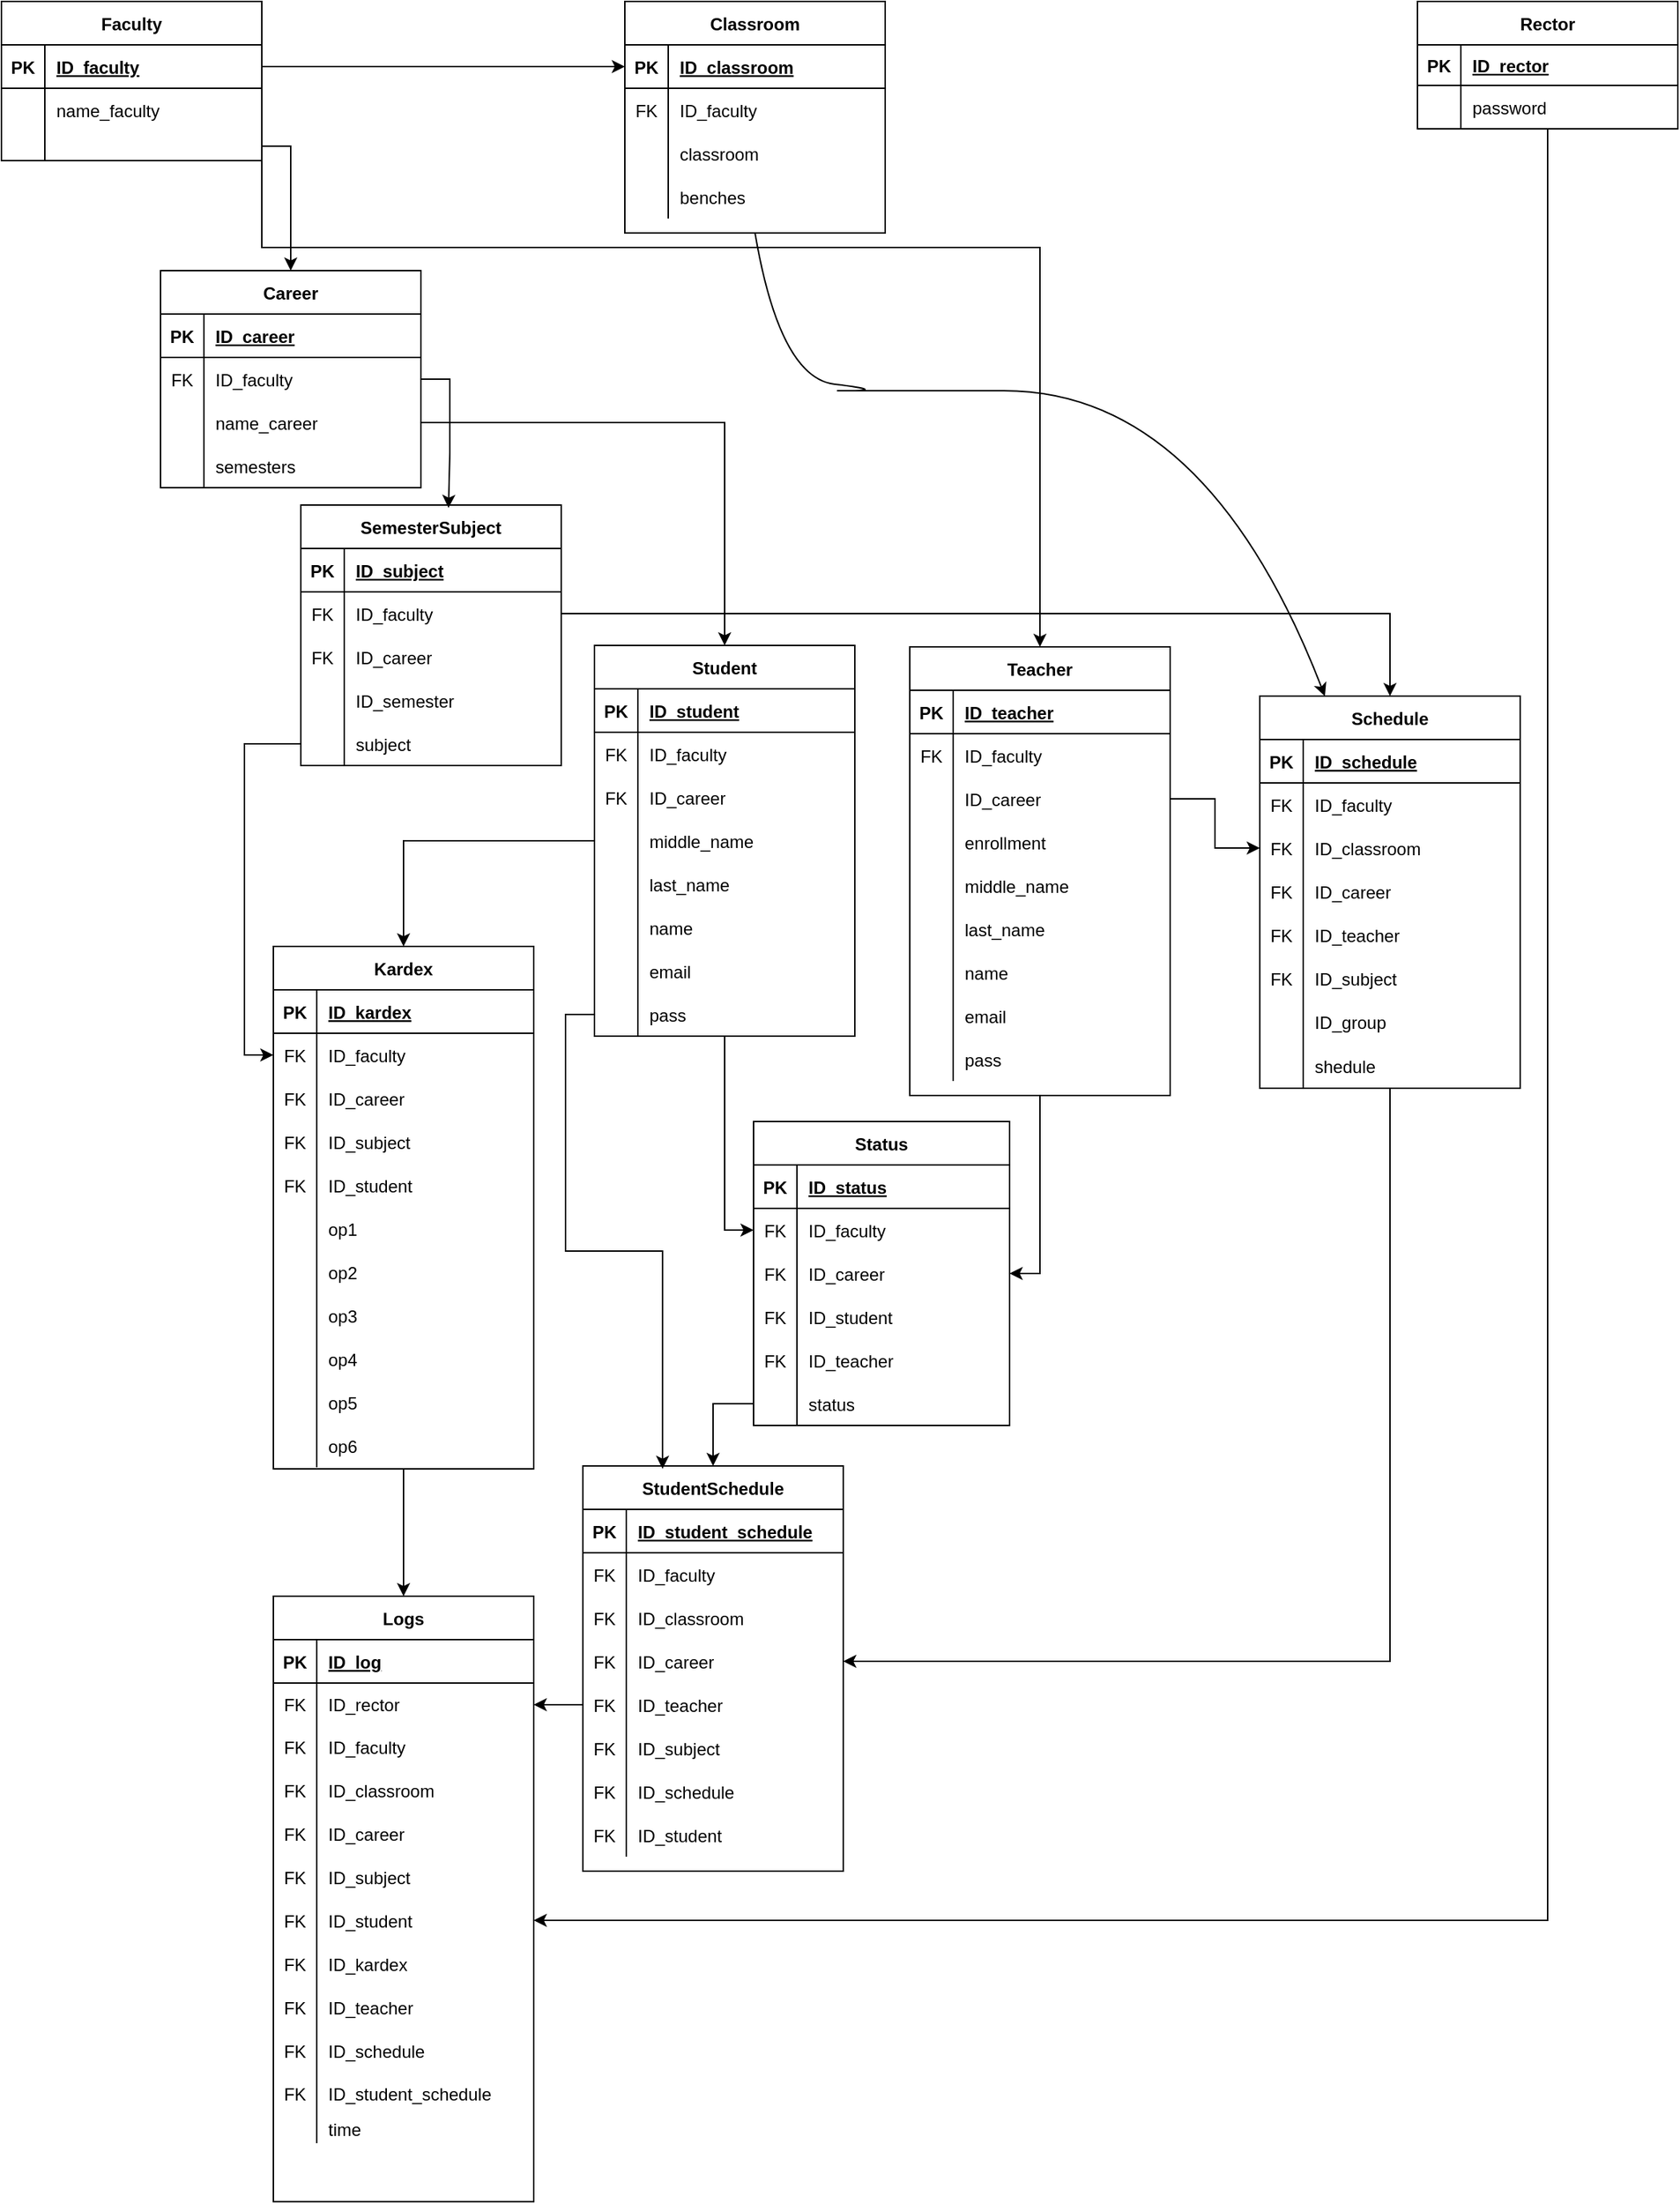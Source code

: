 <mxfile version="20.8.10" type="device"><diagram id="WIDbtAdf_Uol4GX5np9_" name="Page-1"><mxGraphModel dx="864" dy="516" grid="0" gridSize="10" guides="1" tooltips="1" connect="1" arrows="1" fold="1" page="1" pageScale="1" pageWidth="850" pageHeight="1100" math="0" shadow="0"><root><mxCell id="0"/><mxCell id="1" parent="0"/><mxCell id="E6nXEJnF5kJnnN85JgEF-1" value="Faculty" style="shape=table;startSize=30;container=1;collapsible=1;childLayout=tableLayout;fixedRows=1;rowLines=0;fontStyle=1;align=center;resizeLast=1;" parent="1" vertex="1"><mxGeometry x="20" y="40" width="180" height="110" as="geometry"/></mxCell><mxCell id="E6nXEJnF5kJnnN85JgEF-2" value="" style="shape=tableRow;horizontal=0;startSize=0;swimlaneHead=0;swimlaneBody=0;fillColor=none;collapsible=0;dropTarget=0;points=[[0,0.5],[1,0.5]];portConstraint=eastwest;top=0;left=0;right=0;bottom=1;" parent="E6nXEJnF5kJnnN85JgEF-1" vertex="1"><mxGeometry y="30" width="180" height="30" as="geometry"/></mxCell><mxCell id="E6nXEJnF5kJnnN85JgEF-3" value="PK" style="shape=partialRectangle;connectable=0;fillColor=none;top=0;left=0;bottom=0;right=0;fontStyle=1;overflow=hidden;" parent="E6nXEJnF5kJnnN85JgEF-2" vertex="1"><mxGeometry width="30" height="30" as="geometry"><mxRectangle width="30" height="30" as="alternateBounds"/></mxGeometry></mxCell><mxCell id="E6nXEJnF5kJnnN85JgEF-4" value="ID_faculty" style="shape=partialRectangle;connectable=0;fillColor=none;top=0;left=0;bottom=0;right=0;align=left;spacingLeft=6;fontStyle=5;overflow=hidden;" parent="E6nXEJnF5kJnnN85JgEF-2" vertex="1"><mxGeometry x="30" width="150" height="30" as="geometry"><mxRectangle width="150" height="30" as="alternateBounds"/></mxGeometry></mxCell><mxCell id="E6nXEJnF5kJnnN85JgEF-5" value="" style="shape=tableRow;horizontal=0;startSize=0;swimlaneHead=0;swimlaneBody=0;fillColor=none;collapsible=0;dropTarget=0;points=[[0,0.5],[1,0.5]];portConstraint=eastwest;top=0;left=0;right=0;bottom=0;" parent="E6nXEJnF5kJnnN85JgEF-1" vertex="1"><mxGeometry y="60" width="180" height="30" as="geometry"/></mxCell><mxCell id="E6nXEJnF5kJnnN85JgEF-6" value="" style="shape=partialRectangle;connectable=0;fillColor=none;top=0;left=0;bottom=0;right=0;editable=1;overflow=hidden;" parent="E6nXEJnF5kJnnN85JgEF-5" vertex="1"><mxGeometry width="30" height="30" as="geometry"><mxRectangle width="30" height="30" as="alternateBounds"/></mxGeometry></mxCell><mxCell id="E6nXEJnF5kJnnN85JgEF-7" value="name_faculty" style="shape=partialRectangle;connectable=0;fillColor=none;top=0;left=0;bottom=0;right=0;align=left;spacingLeft=6;overflow=hidden;" parent="E6nXEJnF5kJnnN85JgEF-5" vertex="1"><mxGeometry x="30" width="150" height="30" as="geometry"><mxRectangle width="150" height="30" as="alternateBounds"/></mxGeometry></mxCell><mxCell id="5dGfjSsCfRkpgCm_ZlBw-1" value="" style="shape=tableRow;horizontal=0;startSize=0;swimlaneHead=0;swimlaneBody=0;fillColor=none;collapsible=0;dropTarget=0;points=[[0,0.5],[1,0.5]];portConstraint=eastwest;top=0;left=0;right=0;bottom=0;" parent="E6nXEJnF5kJnnN85JgEF-1" vertex="1"><mxGeometry y="90" width="180" height="20" as="geometry"/></mxCell><mxCell id="5dGfjSsCfRkpgCm_ZlBw-2" value="" style="shape=partialRectangle;connectable=0;fillColor=none;top=0;left=0;bottom=0;right=0;editable=1;overflow=hidden;" parent="5dGfjSsCfRkpgCm_ZlBw-1" vertex="1"><mxGeometry width="30" height="20" as="geometry"><mxRectangle width="30" height="20" as="alternateBounds"/></mxGeometry></mxCell><mxCell id="5dGfjSsCfRkpgCm_ZlBw-3" value="" style="shape=partialRectangle;connectable=0;fillColor=none;top=0;left=0;bottom=0;right=0;align=left;spacingLeft=6;overflow=hidden;" parent="5dGfjSsCfRkpgCm_ZlBw-1" vertex="1"><mxGeometry x="30" width="150" height="20" as="geometry"><mxRectangle width="150" height="20" as="alternateBounds"/></mxGeometry></mxCell><mxCell id="E6nXEJnF5kJnnN85JgEF-14" value="Career" style="shape=table;startSize=30;container=1;collapsible=1;childLayout=tableLayout;fixedRows=1;rowLines=0;fontStyle=1;align=center;resizeLast=1;" parent="1" vertex="1"><mxGeometry x="130" y="226" width="180" height="150" as="geometry"><mxRectangle x="220" y="160" width="70" height="30" as="alternateBounds"/></mxGeometry></mxCell><mxCell id="E6nXEJnF5kJnnN85JgEF-15" value="" style="shape=tableRow;horizontal=0;startSize=0;swimlaneHead=0;swimlaneBody=0;fillColor=none;collapsible=0;dropTarget=0;points=[[0,0.5],[1,0.5]];portConstraint=eastwest;top=0;left=0;right=0;bottom=1;" parent="E6nXEJnF5kJnnN85JgEF-14" vertex="1"><mxGeometry y="30" width="180" height="30" as="geometry"/></mxCell><mxCell id="E6nXEJnF5kJnnN85JgEF-16" value="PK" style="shape=partialRectangle;connectable=0;fillColor=none;top=0;left=0;bottom=0;right=0;fontStyle=1;overflow=hidden;" parent="E6nXEJnF5kJnnN85JgEF-15" vertex="1"><mxGeometry width="30" height="30" as="geometry"><mxRectangle width="30" height="30" as="alternateBounds"/></mxGeometry></mxCell><mxCell id="E6nXEJnF5kJnnN85JgEF-17" value="ID_career" style="shape=partialRectangle;connectable=0;fillColor=none;top=0;left=0;bottom=0;right=0;align=left;spacingLeft=6;fontStyle=5;overflow=hidden;" parent="E6nXEJnF5kJnnN85JgEF-15" vertex="1"><mxGeometry x="30" width="150" height="30" as="geometry"><mxRectangle width="150" height="30" as="alternateBounds"/></mxGeometry></mxCell><mxCell id="E6nXEJnF5kJnnN85JgEF-18" value="" style="shape=tableRow;horizontal=0;startSize=0;swimlaneHead=0;swimlaneBody=0;fillColor=none;collapsible=0;dropTarget=0;points=[[0,0.5],[1,0.5]];portConstraint=eastwest;top=0;left=0;right=0;bottom=0;" parent="E6nXEJnF5kJnnN85JgEF-14" vertex="1"><mxGeometry y="60" width="180" height="30" as="geometry"/></mxCell><mxCell id="E6nXEJnF5kJnnN85JgEF-19" value="FK" style="shape=partialRectangle;connectable=0;fillColor=none;top=0;left=0;bottom=0;right=0;editable=1;overflow=hidden;" parent="E6nXEJnF5kJnnN85JgEF-18" vertex="1"><mxGeometry width="30" height="30" as="geometry"><mxRectangle width="30" height="30" as="alternateBounds"/></mxGeometry></mxCell><mxCell id="E6nXEJnF5kJnnN85JgEF-20" value="ID_faculty" style="shape=partialRectangle;connectable=0;fillColor=none;top=0;left=0;bottom=0;right=0;align=left;spacingLeft=6;overflow=hidden;" parent="E6nXEJnF5kJnnN85JgEF-18" vertex="1"><mxGeometry x="30" width="150" height="30" as="geometry"><mxRectangle width="150" height="30" as="alternateBounds"/></mxGeometry></mxCell><mxCell id="E6nXEJnF5kJnnN85JgEF-21" value="" style="shape=tableRow;horizontal=0;startSize=0;swimlaneHead=0;swimlaneBody=0;fillColor=none;collapsible=0;dropTarget=0;points=[[0,0.5],[1,0.5]];portConstraint=eastwest;top=0;left=0;right=0;bottom=0;" parent="E6nXEJnF5kJnnN85JgEF-14" vertex="1"><mxGeometry y="90" width="180" height="30" as="geometry"/></mxCell><mxCell id="E6nXEJnF5kJnnN85JgEF-22" value="" style="shape=partialRectangle;connectable=0;fillColor=none;top=0;left=0;bottom=0;right=0;editable=1;overflow=hidden;" parent="E6nXEJnF5kJnnN85JgEF-21" vertex="1"><mxGeometry width="30" height="30" as="geometry"><mxRectangle width="30" height="30" as="alternateBounds"/></mxGeometry></mxCell><mxCell id="E6nXEJnF5kJnnN85JgEF-23" value="name_career" style="shape=partialRectangle;connectable=0;fillColor=none;top=0;left=0;bottom=0;right=0;align=left;spacingLeft=6;overflow=hidden;" parent="E6nXEJnF5kJnnN85JgEF-21" vertex="1"><mxGeometry x="30" width="150" height="30" as="geometry"><mxRectangle width="150" height="30" as="alternateBounds"/></mxGeometry></mxCell><mxCell id="5dGfjSsCfRkpgCm_ZlBw-5" value="" style="shape=tableRow;horizontal=0;startSize=0;swimlaneHead=0;swimlaneBody=0;fillColor=none;collapsible=0;dropTarget=0;points=[[0,0.5],[1,0.5]];portConstraint=eastwest;top=0;left=0;right=0;bottom=0;" parent="E6nXEJnF5kJnnN85JgEF-14" vertex="1"><mxGeometry y="120" width="180" height="30" as="geometry"/></mxCell><mxCell id="5dGfjSsCfRkpgCm_ZlBw-6" value="" style="shape=partialRectangle;connectable=0;fillColor=none;top=0;left=0;bottom=0;right=0;editable=1;overflow=hidden;" parent="5dGfjSsCfRkpgCm_ZlBw-5" vertex="1"><mxGeometry width="30" height="30" as="geometry"><mxRectangle width="30" height="30" as="alternateBounds"/></mxGeometry></mxCell><mxCell id="5dGfjSsCfRkpgCm_ZlBw-7" value="semesters" style="shape=partialRectangle;connectable=0;fillColor=none;top=0;left=0;bottom=0;right=0;align=left;spacingLeft=6;overflow=hidden;" parent="5dGfjSsCfRkpgCm_ZlBw-5" vertex="1"><mxGeometry x="30" width="150" height="30" as="geometry"><mxRectangle width="150" height="30" as="alternateBounds"/></mxGeometry></mxCell><mxCell id="E6nXEJnF5kJnnN85JgEF-34" value="SemesterSubject" style="shape=table;startSize=30;container=1;collapsible=1;childLayout=tableLayout;fixedRows=1;rowLines=0;fontStyle=1;align=center;resizeLast=1;" parent="1" vertex="1"><mxGeometry x="227" y="388" width="180" height="180" as="geometry"/></mxCell><mxCell id="E6nXEJnF5kJnnN85JgEF-35" value="" style="shape=tableRow;horizontal=0;startSize=0;swimlaneHead=0;swimlaneBody=0;fillColor=none;collapsible=0;dropTarget=0;points=[[0,0.5],[1,0.5]];portConstraint=eastwest;top=0;left=0;right=0;bottom=1;" parent="E6nXEJnF5kJnnN85JgEF-34" vertex="1"><mxGeometry y="30" width="180" height="30" as="geometry"/></mxCell><mxCell id="E6nXEJnF5kJnnN85JgEF-36" value="PK" style="shape=partialRectangle;connectable=0;fillColor=none;top=0;left=0;bottom=0;right=0;fontStyle=1;overflow=hidden;" parent="E6nXEJnF5kJnnN85JgEF-35" vertex="1"><mxGeometry width="30" height="30" as="geometry"><mxRectangle width="30" height="30" as="alternateBounds"/></mxGeometry></mxCell><mxCell id="E6nXEJnF5kJnnN85JgEF-37" value="ID_subject" style="shape=partialRectangle;connectable=0;fillColor=none;top=0;left=0;bottom=0;right=0;align=left;spacingLeft=6;fontStyle=5;overflow=hidden;" parent="E6nXEJnF5kJnnN85JgEF-35" vertex="1"><mxGeometry x="30" width="150" height="30" as="geometry"><mxRectangle width="150" height="30" as="alternateBounds"/></mxGeometry></mxCell><mxCell id="E6nXEJnF5kJnnN85JgEF-38" value="" style="shape=tableRow;horizontal=0;startSize=0;swimlaneHead=0;swimlaneBody=0;fillColor=none;collapsible=0;dropTarget=0;points=[[0,0.5],[1,0.5]];portConstraint=eastwest;top=0;left=0;right=0;bottom=0;" parent="E6nXEJnF5kJnnN85JgEF-34" vertex="1"><mxGeometry y="60" width="180" height="30" as="geometry"/></mxCell><mxCell id="E6nXEJnF5kJnnN85JgEF-39" value="FK" style="shape=partialRectangle;connectable=0;fillColor=none;top=0;left=0;bottom=0;right=0;editable=1;overflow=hidden;" parent="E6nXEJnF5kJnnN85JgEF-38" vertex="1"><mxGeometry width="30" height="30" as="geometry"><mxRectangle width="30" height="30" as="alternateBounds"/></mxGeometry></mxCell><mxCell id="E6nXEJnF5kJnnN85JgEF-40" value="ID_faculty" style="shape=partialRectangle;connectable=0;fillColor=none;top=0;left=0;bottom=0;right=0;align=left;spacingLeft=6;overflow=hidden;" parent="E6nXEJnF5kJnnN85JgEF-38" vertex="1"><mxGeometry x="30" width="150" height="30" as="geometry"><mxRectangle width="150" height="30" as="alternateBounds"/></mxGeometry></mxCell><mxCell id="E6nXEJnF5kJnnN85JgEF-41" value="" style="shape=tableRow;horizontal=0;startSize=0;swimlaneHead=0;swimlaneBody=0;fillColor=none;collapsible=0;dropTarget=0;points=[[0,0.5],[1,0.5]];portConstraint=eastwest;top=0;left=0;right=0;bottom=0;" parent="E6nXEJnF5kJnnN85JgEF-34" vertex="1"><mxGeometry y="90" width="180" height="30" as="geometry"/></mxCell><mxCell id="E6nXEJnF5kJnnN85JgEF-42" value="FK" style="shape=partialRectangle;connectable=0;fillColor=none;top=0;left=0;bottom=0;right=0;editable=1;overflow=hidden;" parent="E6nXEJnF5kJnnN85JgEF-41" vertex="1"><mxGeometry width="30" height="30" as="geometry"><mxRectangle width="30" height="30" as="alternateBounds"/></mxGeometry></mxCell><mxCell id="E6nXEJnF5kJnnN85JgEF-43" value="ID_career" style="shape=partialRectangle;connectable=0;fillColor=none;top=0;left=0;bottom=0;right=0;align=left;spacingLeft=6;overflow=hidden;" parent="E6nXEJnF5kJnnN85JgEF-41" vertex="1"><mxGeometry x="30" width="150" height="30" as="geometry"><mxRectangle width="150" height="30" as="alternateBounds"/></mxGeometry></mxCell><mxCell id="E6nXEJnF5kJnnN85JgEF-44" value="" style="shape=tableRow;horizontal=0;startSize=0;swimlaneHead=0;swimlaneBody=0;fillColor=none;collapsible=0;dropTarget=0;points=[[0,0.5],[1,0.5]];portConstraint=eastwest;top=0;left=0;right=0;bottom=0;" parent="E6nXEJnF5kJnnN85JgEF-34" vertex="1"><mxGeometry y="120" width="180" height="30" as="geometry"/></mxCell><mxCell id="E6nXEJnF5kJnnN85JgEF-45" value="" style="shape=partialRectangle;connectable=0;fillColor=none;top=0;left=0;bottom=0;right=0;editable=1;overflow=hidden;" parent="E6nXEJnF5kJnnN85JgEF-44" vertex="1"><mxGeometry width="30" height="30" as="geometry"><mxRectangle width="30" height="30" as="alternateBounds"/></mxGeometry></mxCell><mxCell id="E6nXEJnF5kJnnN85JgEF-46" value="ID_semester" style="shape=partialRectangle;connectable=0;fillColor=none;top=0;left=0;bottom=0;right=0;align=left;spacingLeft=6;overflow=hidden;" parent="E6nXEJnF5kJnnN85JgEF-44" vertex="1"><mxGeometry x="30" width="150" height="30" as="geometry"><mxRectangle width="150" height="30" as="alternateBounds"/></mxGeometry></mxCell><mxCell id="E6nXEJnF5kJnnN85JgEF-47" value="" style="shape=tableRow;horizontal=0;startSize=0;swimlaneHead=0;swimlaneBody=0;fillColor=none;collapsible=0;dropTarget=0;points=[[0,0.5],[1,0.5]];portConstraint=eastwest;top=0;left=0;right=0;bottom=0;" parent="E6nXEJnF5kJnnN85JgEF-34" vertex="1"><mxGeometry y="150" width="180" height="30" as="geometry"/></mxCell><mxCell id="E6nXEJnF5kJnnN85JgEF-48" value="" style="shape=partialRectangle;connectable=0;fillColor=none;top=0;left=0;bottom=0;right=0;editable=1;overflow=hidden;" parent="E6nXEJnF5kJnnN85JgEF-47" vertex="1"><mxGeometry width="30" height="30" as="geometry"><mxRectangle width="30" height="30" as="alternateBounds"/></mxGeometry></mxCell><mxCell id="E6nXEJnF5kJnnN85JgEF-49" value="subject" style="shape=partialRectangle;connectable=0;fillColor=none;top=0;left=0;bottom=0;right=0;align=left;spacingLeft=6;overflow=hidden;" parent="E6nXEJnF5kJnnN85JgEF-47" vertex="1"><mxGeometry x="30" width="150" height="30" as="geometry"><mxRectangle width="150" height="30" as="alternateBounds"/></mxGeometry></mxCell><mxCell id="jhDEpBQfEvop3JpD09Cb-56" style="edgeStyle=orthogonalEdgeStyle;rounded=0;orthogonalLoop=1;jettySize=auto;html=1;entryX=1;entryY=0.5;entryDx=0;entryDy=0;" parent="1" source="E6nXEJnF5kJnnN85JgEF-56" target="jhDEpBQfEvop3JpD09Cb-24" edge="1"><mxGeometry relative="1" as="geometry"/></mxCell><mxCell id="E6nXEJnF5kJnnN85JgEF-56" value="Rector" style="shape=table;startSize=30;container=1;collapsible=1;childLayout=tableLayout;fixedRows=1;rowLines=0;fontStyle=1;align=center;resizeLast=1;" parent="1" vertex="1"><mxGeometry x="999" y="40" width="180" height="88" as="geometry"/></mxCell><mxCell id="E6nXEJnF5kJnnN85JgEF-57" value="" style="shape=tableRow;horizontal=0;startSize=0;swimlaneHead=0;swimlaneBody=0;fillColor=none;collapsible=0;dropTarget=0;points=[[0,0.5],[1,0.5]];portConstraint=eastwest;top=0;left=0;right=0;bottom=1;" parent="E6nXEJnF5kJnnN85JgEF-56" vertex="1"><mxGeometry y="30" width="180" height="28" as="geometry"/></mxCell><mxCell id="E6nXEJnF5kJnnN85JgEF-58" value="PK" style="shape=partialRectangle;connectable=0;fillColor=none;top=0;left=0;bottom=0;right=0;fontStyle=1;overflow=hidden;" parent="E6nXEJnF5kJnnN85JgEF-57" vertex="1"><mxGeometry width="30" height="28" as="geometry"><mxRectangle width="30" height="28" as="alternateBounds"/></mxGeometry></mxCell><mxCell id="E6nXEJnF5kJnnN85JgEF-59" value="ID_rector" style="shape=partialRectangle;connectable=0;fillColor=none;top=0;left=0;bottom=0;right=0;align=left;spacingLeft=6;fontStyle=5;overflow=hidden;" parent="E6nXEJnF5kJnnN85JgEF-57" vertex="1"><mxGeometry x="30" width="150" height="28" as="geometry"><mxRectangle width="150" height="28" as="alternateBounds"/></mxGeometry></mxCell><mxCell id="E6nXEJnF5kJnnN85JgEF-60" value="" style="shape=tableRow;horizontal=0;startSize=0;swimlaneHead=0;swimlaneBody=0;fillColor=none;collapsible=0;dropTarget=0;points=[[0,0.5],[1,0.5]];portConstraint=eastwest;top=0;left=0;right=0;bottom=0;" parent="E6nXEJnF5kJnnN85JgEF-56" vertex="1"><mxGeometry y="58" width="180" height="30" as="geometry"/></mxCell><mxCell id="E6nXEJnF5kJnnN85JgEF-61" value="" style="shape=partialRectangle;connectable=0;fillColor=none;top=0;left=0;bottom=0;right=0;editable=1;overflow=hidden;" parent="E6nXEJnF5kJnnN85JgEF-60" vertex="1"><mxGeometry width="30" height="30" as="geometry"><mxRectangle width="30" height="30" as="alternateBounds"/></mxGeometry></mxCell><mxCell id="E6nXEJnF5kJnnN85JgEF-62" value="password" style="shape=partialRectangle;connectable=0;fillColor=none;top=0;left=0;bottom=0;right=0;align=left;spacingLeft=6;overflow=hidden;" parent="E6nXEJnF5kJnnN85JgEF-60" vertex="1"><mxGeometry x="30" width="150" height="30" as="geometry"><mxRectangle width="150" height="30" as="alternateBounds"/></mxGeometry></mxCell><mxCell id="JauvmvEe83vjy-T0N0HH-43" style="edgeStyle=orthogonalEdgeStyle;rounded=0;orthogonalLoop=1;jettySize=auto;html=1;entryX=0;entryY=0.5;entryDx=0;entryDy=0;" edge="1" parent="1" source="E6nXEJnF5kJnnN85JgEF-73" target="JauvmvEe83vjy-T0N0HH-8"><mxGeometry relative="1" as="geometry"/></mxCell><mxCell id="E6nXEJnF5kJnnN85JgEF-73" value="Student" style="shape=table;startSize=30;container=1;collapsible=1;childLayout=tableLayout;fixedRows=1;rowLines=0;fontStyle=1;align=center;resizeLast=1;" parent="1" vertex="1"><mxGeometry x="430" y="485" width="180" height="270" as="geometry"/></mxCell><mxCell id="E6nXEJnF5kJnnN85JgEF-74" value="" style="shape=tableRow;horizontal=0;startSize=0;swimlaneHead=0;swimlaneBody=0;fillColor=none;collapsible=0;dropTarget=0;points=[[0,0.5],[1,0.5]];portConstraint=eastwest;top=0;left=0;right=0;bottom=1;" parent="E6nXEJnF5kJnnN85JgEF-73" vertex="1"><mxGeometry y="30" width="180" height="30" as="geometry"/></mxCell><mxCell id="E6nXEJnF5kJnnN85JgEF-75" value="PK" style="shape=partialRectangle;connectable=0;fillColor=none;top=0;left=0;bottom=0;right=0;fontStyle=1;overflow=hidden;" parent="E6nXEJnF5kJnnN85JgEF-74" vertex="1"><mxGeometry width="30" height="30" as="geometry"><mxRectangle width="30" height="30" as="alternateBounds"/></mxGeometry></mxCell><mxCell id="E6nXEJnF5kJnnN85JgEF-76" value="ID_student" style="shape=partialRectangle;connectable=0;fillColor=none;top=0;left=0;bottom=0;right=0;align=left;spacingLeft=6;fontStyle=5;overflow=hidden;" parent="E6nXEJnF5kJnnN85JgEF-74" vertex="1"><mxGeometry x="30" width="150" height="30" as="geometry"><mxRectangle width="150" height="30" as="alternateBounds"/></mxGeometry></mxCell><mxCell id="E6nXEJnF5kJnnN85JgEF-77" value="" style="shape=tableRow;horizontal=0;startSize=0;swimlaneHead=0;swimlaneBody=0;fillColor=none;collapsible=0;dropTarget=0;points=[[0,0.5],[1,0.5]];portConstraint=eastwest;top=0;left=0;right=0;bottom=0;" parent="E6nXEJnF5kJnnN85JgEF-73" vertex="1"><mxGeometry y="60" width="180" height="30" as="geometry"/></mxCell><mxCell id="E6nXEJnF5kJnnN85JgEF-78" value="FK" style="shape=partialRectangle;connectable=0;fillColor=none;top=0;left=0;bottom=0;right=0;editable=1;overflow=hidden;" parent="E6nXEJnF5kJnnN85JgEF-77" vertex="1"><mxGeometry width="30" height="30" as="geometry"><mxRectangle width="30" height="30" as="alternateBounds"/></mxGeometry></mxCell><mxCell id="E6nXEJnF5kJnnN85JgEF-79" value="ID_faculty" style="shape=partialRectangle;connectable=0;fillColor=none;top=0;left=0;bottom=0;right=0;align=left;spacingLeft=6;overflow=hidden;" parent="E6nXEJnF5kJnnN85JgEF-77" vertex="1"><mxGeometry x="30" width="150" height="30" as="geometry"><mxRectangle width="150" height="30" as="alternateBounds"/></mxGeometry></mxCell><mxCell id="E6nXEJnF5kJnnN85JgEF-80" value="" style="shape=tableRow;horizontal=0;startSize=0;swimlaneHead=0;swimlaneBody=0;fillColor=none;collapsible=0;dropTarget=0;points=[[0,0.5],[1,0.5]];portConstraint=eastwest;top=0;left=0;right=0;bottom=0;" parent="E6nXEJnF5kJnnN85JgEF-73" vertex="1"><mxGeometry y="90" width="180" height="30" as="geometry"/></mxCell><mxCell id="E6nXEJnF5kJnnN85JgEF-81" value="FK" style="shape=partialRectangle;connectable=0;fillColor=none;top=0;left=0;bottom=0;right=0;editable=1;overflow=hidden;" parent="E6nXEJnF5kJnnN85JgEF-80" vertex="1"><mxGeometry width="30" height="30" as="geometry"><mxRectangle width="30" height="30" as="alternateBounds"/></mxGeometry></mxCell><mxCell id="E6nXEJnF5kJnnN85JgEF-82" value="ID_career" style="shape=partialRectangle;connectable=0;fillColor=none;top=0;left=0;bottom=0;right=0;align=left;spacingLeft=6;overflow=hidden;" parent="E6nXEJnF5kJnnN85JgEF-80" vertex="1"><mxGeometry x="30" width="150" height="30" as="geometry"><mxRectangle width="150" height="30" as="alternateBounds"/></mxGeometry></mxCell><mxCell id="JvvIfBasoJIHzY1cmyne-18" value="" style="shape=tableRow;horizontal=0;startSize=0;swimlaneHead=0;swimlaneBody=0;fillColor=none;collapsible=0;dropTarget=0;points=[[0,0.5],[1,0.5]];portConstraint=eastwest;top=0;left=0;right=0;bottom=0;" parent="E6nXEJnF5kJnnN85JgEF-73" vertex="1"><mxGeometry y="120" width="180" height="30" as="geometry"/></mxCell><mxCell id="JvvIfBasoJIHzY1cmyne-19" value="" style="shape=partialRectangle;connectable=0;fillColor=none;top=0;left=0;bottom=0;right=0;editable=1;overflow=hidden;" parent="JvvIfBasoJIHzY1cmyne-18" vertex="1"><mxGeometry width="30" height="30" as="geometry"><mxRectangle width="30" height="30" as="alternateBounds"/></mxGeometry></mxCell><mxCell id="JvvIfBasoJIHzY1cmyne-20" value="middle_name" style="shape=partialRectangle;connectable=0;fillColor=none;top=0;left=0;bottom=0;right=0;align=left;spacingLeft=6;overflow=hidden;" parent="JvvIfBasoJIHzY1cmyne-18" vertex="1"><mxGeometry x="30" width="150" height="30" as="geometry"><mxRectangle width="150" height="30" as="alternateBounds"/></mxGeometry></mxCell><mxCell id="JvvIfBasoJIHzY1cmyne-3" value="" style="shape=tableRow;horizontal=0;startSize=0;swimlaneHead=0;swimlaneBody=0;fillColor=none;collapsible=0;dropTarget=0;points=[[0,0.5],[1,0.5]];portConstraint=eastwest;top=0;left=0;right=0;bottom=0;" parent="E6nXEJnF5kJnnN85JgEF-73" vertex="1"><mxGeometry y="150" width="180" height="30" as="geometry"/></mxCell><mxCell id="JvvIfBasoJIHzY1cmyne-4" value="" style="shape=partialRectangle;connectable=0;fillColor=none;top=0;left=0;bottom=0;right=0;editable=1;overflow=hidden;" parent="JvvIfBasoJIHzY1cmyne-3" vertex="1"><mxGeometry width="30" height="30" as="geometry"><mxRectangle width="30" height="30" as="alternateBounds"/></mxGeometry></mxCell><mxCell id="JvvIfBasoJIHzY1cmyne-5" value="last_name" style="shape=partialRectangle;connectable=0;fillColor=none;top=0;left=0;bottom=0;right=0;align=left;spacingLeft=6;overflow=hidden;" parent="JvvIfBasoJIHzY1cmyne-3" vertex="1"><mxGeometry x="30" width="150" height="30" as="geometry"><mxRectangle width="150" height="30" as="alternateBounds"/></mxGeometry></mxCell><mxCell id="JvvIfBasoJIHzY1cmyne-6" value="" style="shape=tableRow;horizontal=0;startSize=0;swimlaneHead=0;swimlaneBody=0;fillColor=none;collapsible=0;dropTarget=0;points=[[0,0.5],[1,0.5]];portConstraint=eastwest;top=0;left=0;right=0;bottom=0;" parent="E6nXEJnF5kJnnN85JgEF-73" vertex="1"><mxGeometry y="180" width="180" height="30" as="geometry"/></mxCell><mxCell id="JvvIfBasoJIHzY1cmyne-7" value="" style="shape=partialRectangle;connectable=0;fillColor=none;top=0;left=0;bottom=0;right=0;editable=1;overflow=hidden;" parent="JvvIfBasoJIHzY1cmyne-6" vertex="1"><mxGeometry width="30" height="30" as="geometry"><mxRectangle width="30" height="30" as="alternateBounds"/></mxGeometry></mxCell><mxCell id="JvvIfBasoJIHzY1cmyne-8" value="name" style="shape=partialRectangle;connectable=0;fillColor=none;top=0;left=0;bottom=0;right=0;align=left;spacingLeft=6;overflow=hidden;" parent="JvvIfBasoJIHzY1cmyne-6" vertex="1"><mxGeometry x="30" width="150" height="30" as="geometry"><mxRectangle width="150" height="30" as="alternateBounds"/></mxGeometry></mxCell><mxCell id="JvvIfBasoJIHzY1cmyne-12" value="" style="shape=tableRow;horizontal=0;startSize=0;swimlaneHead=0;swimlaneBody=0;fillColor=none;collapsible=0;dropTarget=0;points=[[0,0.5],[1,0.5]];portConstraint=eastwest;top=0;left=0;right=0;bottom=0;" parent="E6nXEJnF5kJnnN85JgEF-73" vertex="1"><mxGeometry y="210" width="180" height="30" as="geometry"/></mxCell><mxCell id="JvvIfBasoJIHzY1cmyne-13" value="" style="shape=partialRectangle;connectable=0;fillColor=none;top=0;left=0;bottom=0;right=0;editable=1;overflow=hidden;" parent="JvvIfBasoJIHzY1cmyne-12" vertex="1"><mxGeometry width="30" height="30" as="geometry"><mxRectangle width="30" height="30" as="alternateBounds"/></mxGeometry></mxCell><mxCell id="JvvIfBasoJIHzY1cmyne-14" value="email" style="shape=partialRectangle;connectable=0;fillColor=none;top=0;left=0;bottom=0;right=0;align=left;spacingLeft=6;overflow=hidden;" parent="JvvIfBasoJIHzY1cmyne-12" vertex="1"><mxGeometry x="30" width="150" height="30" as="geometry"><mxRectangle width="150" height="30" as="alternateBounds"/></mxGeometry></mxCell><mxCell id="JvvIfBasoJIHzY1cmyne-15" value="" style="shape=tableRow;horizontal=0;startSize=0;swimlaneHead=0;swimlaneBody=0;fillColor=none;collapsible=0;dropTarget=0;points=[[0,0.5],[1,0.5]];portConstraint=eastwest;top=0;left=0;right=0;bottom=0;" parent="E6nXEJnF5kJnnN85JgEF-73" vertex="1"><mxGeometry y="240" width="180" height="30" as="geometry"/></mxCell><mxCell id="JvvIfBasoJIHzY1cmyne-16" value="" style="shape=partialRectangle;connectable=0;fillColor=none;top=0;left=0;bottom=0;right=0;editable=1;overflow=hidden;" parent="JvvIfBasoJIHzY1cmyne-15" vertex="1"><mxGeometry width="30" height="30" as="geometry"><mxRectangle width="30" height="30" as="alternateBounds"/></mxGeometry></mxCell><mxCell id="JvvIfBasoJIHzY1cmyne-17" value="pass" style="shape=partialRectangle;connectable=0;fillColor=none;top=0;left=0;bottom=0;right=0;align=left;spacingLeft=6;overflow=hidden;" parent="JvvIfBasoJIHzY1cmyne-15" vertex="1"><mxGeometry x="30" width="150" height="30" as="geometry"><mxRectangle width="150" height="30" as="alternateBounds"/></mxGeometry></mxCell><mxCell id="t6WlxWET8x4wSo8StQWB-32" style="edgeStyle=orthogonalEdgeStyle;rounded=0;orthogonalLoop=1;jettySize=auto;html=1;entryX=1;entryY=0.5;entryDx=0;entryDy=0;" parent="1" source="E6nXEJnF5kJnnN85JgEF-113" target="t6WlxWET8x4wSo8StQWB-24" edge="1"><mxGeometry relative="1" as="geometry"/></mxCell><mxCell id="E6nXEJnF5kJnnN85JgEF-113" value="Schedule" style="shape=table;startSize=30;container=1;collapsible=1;childLayout=tableLayout;fixedRows=1;rowLines=0;fontStyle=1;align=center;resizeLast=1;" parent="1" vertex="1"><mxGeometry x="890" y="520" width="180" height="271" as="geometry"/></mxCell><mxCell id="E6nXEJnF5kJnnN85JgEF-114" value="" style="shape=tableRow;horizontal=0;startSize=0;swimlaneHead=0;swimlaneBody=0;fillColor=none;collapsible=0;dropTarget=0;points=[[0,0.5],[1,0.5]];portConstraint=eastwest;top=0;left=0;right=0;bottom=1;" parent="E6nXEJnF5kJnnN85JgEF-113" vertex="1"><mxGeometry y="30" width="180" height="30" as="geometry"/></mxCell><mxCell id="E6nXEJnF5kJnnN85JgEF-115" value="PK" style="shape=partialRectangle;connectable=0;fillColor=none;top=0;left=0;bottom=0;right=0;fontStyle=1;overflow=hidden;" parent="E6nXEJnF5kJnnN85JgEF-114" vertex="1"><mxGeometry width="30" height="30" as="geometry"><mxRectangle width="30" height="30" as="alternateBounds"/></mxGeometry></mxCell><mxCell id="E6nXEJnF5kJnnN85JgEF-116" value="ID_schedule" style="shape=partialRectangle;connectable=0;fillColor=none;top=0;left=0;bottom=0;right=0;align=left;spacingLeft=6;fontStyle=5;overflow=hidden;" parent="E6nXEJnF5kJnnN85JgEF-114" vertex="1"><mxGeometry x="30" width="150" height="30" as="geometry"><mxRectangle width="150" height="30" as="alternateBounds"/></mxGeometry></mxCell><mxCell id="E6nXEJnF5kJnnN85JgEF-117" value="" style="shape=tableRow;horizontal=0;startSize=0;swimlaneHead=0;swimlaneBody=0;fillColor=none;collapsible=0;dropTarget=0;points=[[0,0.5],[1,0.5]];portConstraint=eastwest;top=0;left=0;right=0;bottom=0;" parent="E6nXEJnF5kJnnN85JgEF-113" vertex="1"><mxGeometry y="60" width="180" height="30" as="geometry"/></mxCell><mxCell id="E6nXEJnF5kJnnN85JgEF-118" value="FK" style="shape=partialRectangle;connectable=0;fillColor=none;top=0;left=0;bottom=0;right=0;editable=1;overflow=hidden;" parent="E6nXEJnF5kJnnN85JgEF-117" vertex="1"><mxGeometry width="30" height="30" as="geometry"><mxRectangle width="30" height="30" as="alternateBounds"/></mxGeometry></mxCell><mxCell id="E6nXEJnF5kJnnN85JgEF-119" value="ID_faculty" style="shape=partialRectangle;connectable=0;fillColor=none;top=0;left=0;bottom=0;right=0;align=left;spacingLeft=6;overflow=hidden;" parent="E6nXEJnF5kJnnN85JgEF-117" vertex="1"><mxGeometry x="30" width="150" height="30" as="geometry"><mxRectangle width="150" height="30" as="alternateBounds"/></mxGeometry></mxCell><mxCell id="t6WlxWET8x4wSo8StQWB-2" value="" style="shape=tableRow;horizontal=0;startSize=0;swimlaneHead=0;swimlaneBody=0;fillColor=none;collapsible=0;dropTarget=0;points=[[0,0.5],[1,0.5]];portConstraint=eastwest;top=0;left=0;right=0;bottom=0;" parent="E6nXEJnF5kJnnN85JgEF-113" vertex="1"><mxGeometry y="90" width="180" height="30" as="geometry"/></mxCell><mxCell id="t6WlxWET8x4wSo8StQWB-3" value="FK" style="shape=partialRectangle;connectable=0;fillColor=none;top=0;left=0;bottom=0;right=0;editable=1;overflow=hidden;" parent="t6WlxWET8x4wSo8StQWB-2" vertex="1"><mxGeometry width="30" height="30" as="geometry"><mxRectangle width="30" height="30" as="alternateBounds"/></mxGeometry></mxCell><mxCell id="t6WlxWET8x4wSo8StQWB-4" value="ID_classroom" style="shape=partialRectangle;connectable=0;fillColor=none;top=0;left=0;bottom=0;right=0;align=left;spacingLeft=6;overflow=hidden;" parent="t6WlxWET8x4wSo8StQWB-2" vertex="1"><mxGeometry x="30" width="150" height="30" as="geometry"><mxRectangle width="150" height="30" as="alternateBounds"/></mxGeometry></mxCell><mxCell id="E6nXEJnF5kJnnN85JgEF-120" value="" style="shape=tableRow;horizontal=0;startSize=0;swimlaneHead=0;swimlaneBody=0;fillColor=none;collapsible=0;dropTarget=0;points=[[0,0.5],[1,0.5]];portConstraint=eastwest;top=0;left=0;right=0;bottom=0;" parent="E6nXEJnF5kJnnN85JgEF-113" vertex="1"><mxGeometry y="120" width="180" height="30" as="geometry"/></mxCell><mxCell id="E6nXEJnF5kJnnN85JgEF-121" value="FK" style="shape=partialRectangle;connectable=0;fillColor=none;top=0;left=0;bottom=0;right=0;editable=1;overflow=hidden;" parent="E6nXEJnF5kJnnN85JgEF-120" vertex="1"><mxGeometry width="30" height="30" as="geometry"><mxRectangle width="30" height="30" as="alternateBounds"/></mxGeometry></mxCell><mxCell id="E6nXEJnF5kJnnN85JgEF-122" value="ID_career" style="shape=partialRectangle;connectable=0;fillColor=none;top=0;left=0;bottom=0;right=0;align=left;spacingLeft=6;overflow=hidden;" parent="E6nXEJnF5kJnnN85JgEF-120" vertex="1"><mxGeometry x="30" width="150" height="30" as="geometry"><mxRectangle width="150" height="30" as="alternateBounds"/></mxGeometry></mxCell><mxCell id="t6WlxWET8x4wSo8StQWB-9" value="" style="shape=tableRow;horizontal=0;startSize=0;swimlaneHead=0;swimlaneBody=0;fillColor=none;collapsible=0;dropTarget=0;points=[[0,0.5],[1,0.5]];portConstraint=eastwest;top=0;left=0;right=0;bottom=0;" parent="E6nXEJnF5kJnnN85JgEF-113" vertex="1"><mxGeometry y="150" width="180" height="30" as="geometry"/></mxCell><mxCell id="t6WlxWET8x4wSo8StQWB-10" value="FK" style="shape=partialRectangle;connectable=0;fillColor=none;top=0;left=0;bottom=0;right=0;editable=1;overflow=hidden;" parent="t6WlxWET8x4wSo8StQWB-9" vertex="1"><mxGeometry width="30" height="30" as="geometry"><mxRectangle width="30" height="30" as="alternateBounds"/></mxGeometry></mxCell><mxCell id="t6WlxWET8x4wSo8StQWB-11" value="ID_teacher" style="shape=partialRectangle;connectable=0;fillColor=none;top=0;left=0;bottom=0;right=0;align=left;spacingLeft=6;overflow=hidden;" parent="t6WlxWET8x4wSo8StQWB-9" vertex="1"><mxGeometry x="30" width="150" height="30" as="geometry"><mxRectangle width="150" height="30" as="alternateBounds"/></mxGeometry></mxCell><mxCell id="E6nXEJnF5kJnnN85JgEF-123" value="" style="shape=tableRow;horizontal=0;startSize=0;swimlaneHead=0;swimlaneBody=0;fillColor=none;collapsible=0;dropTarget=0;points=[[0,0.5],[1,0.5]];portConstraint=eastwest;top=0;left=0;right=0;bottom=0;" parent="E6nXEJnF5kJnnN85JgEF-113" vertex="1"><mxGeometry y="180" width="180" height="30" as="geometry"/></mxCell><mxCell id="E6nXEJnF5kJnnN85JgEF-124" value="FK" style="shape=partialRectangle;connectable=0;fillColor=none;top=0;left=0;bottom=0;right=0;editable=1;overflow=hidden;" parent="E6nXEJnF5kJnnN85JgEF-123" vertex="1"><mxGeometry width="30" height="30" as="geometry"><mxRectangle width="30" height="30" as="alternateBounds"/></mxGeometry></mxCell><mxCell id="E6nXEJnF5kJnnN85JgEF-125" value="ID_subject" style="shape=partialRectangle;connectable=0;fillColor=none;top=0;left=0;bottom=0;right=0;align=left;spacingLeft=6;overflow=hidden;" parent="E6nXEJnF5kJnnN85JgEF-123" vertex="1"><mxGeometry x="30" width="150" height="30" as="geometry"><mxRectangle width="150" height="30" as="alternateBounds"/></mxGeometry></mxCell><mxCell id="nUGzMfdH9gbGgWeICpKH-10" value="" style="shape=tableRow;horizontal=0;startSize=0;swimlaneHead=0;swimlaneBody=0;fillColor=none;collapsible=0;dropTarget=0;points=[[0,0.5],[1,0.5]];portConstraint=eastwest;top=0;left=0;right=0;bottom=0;" parent="E6nXEJnF5kJnnN85JgEF-113" vertex="1"><mxGeometry y="210" width="180" height="30" as="geometry"/></mxCell><mxCell id="nUGzMfdH9gbGgWeICpKH-11" value="" style="shape=partialRectangle;connectable=0;fillColor=none;top=0;left=0;bottom=0;right=0;editable=1;overflow=hidden;" parent="nUGzMfdH9gbGgWeICpKH-10" vertex="1"><mxGeometry width="30" height="30" as="geometry"><mxRectangle width="30" height="30" as="alternateBounds"/></mxGeometry></mxCell><mxCell id="nUGzMfdH9gbGgWeICpKH-12" value="ID_group" style="shape=partialRectangle;connectable=0;fillColor=none;top=0;left=0;bottom=0;right=0;align=left;spacingLeft=6;overflow=hidden;" parent="nUGzMfdH9gbGgWeICpKH-10" vertex="1"><mxGeometry x="30" width="150" height="30" as="geometry"><mxRectangle width="150" height="30" as="alternateBounds"/></mxGeometry></mxCell><mxCell id="E6nXEJnF5kJnnN85JgEF-129" value="" style="shape=tableRow;horizontal=0;startSize=0;swimlaneHead=0;swimlaneBody=0;fillColor=none;collapsible=0;dropTarget=0;points=[[0,0.5],[1,0.5]];portConstraint=eastwest;top=0;left=0;right=0;bottom=0;" parent="E6nXEJnF5kJnnN85JgEF-113" vertex="1"><mxGeometry y="240" width="180" height="31" as="geometry"/></mxCell><mxCell id="E6nXEJnF5kJnnN85JgEF-130" value="" style="shape=partialRectangle;connectable=0;fillColor=none;top=0;left=0;bottom=0;right=0;editable=1;overflow=hidden;" parent="E6nXEJnF5kJnnN85JgEF-129" vertex="1"><mxGeometry width="30" height="31" as="geometry"><mxRectangle width="30" height="31" as="alternateBounds"/></mxGeometry></mxCell><mxCell id="E6nXEJnF5kJnnN85JgEF-131" value="shedule" style="shape=partialRectangle;connectable=0;fillColor=none;top=0;left=0;bottom=0;right=0;align=left;spacingLeft=6;overflow=hidden;" parent="E6nXEJnF5kJnnN85JgEF-129" vertex="1"><mxGeometry x="30" width="150" height="31" as="geometry"><mxRectangle width="150" height="31" as="alternateBounds"/></mxGeometry></mxCell><mxCell id="5dGfjSsCfRkpgCm_ZlBw-4" style="edgeStyle=orthogonalEdgeStyle;rounded=0;orthogonalLoop=1;jettySize=auto;html=1;exitX=1;exitY=0.5;exitDx=0;exitDy=0;entryX=0.567;entryY=0.011;entryDx=0;entryDy=0;entryPerimeter=0;" parent="1" source="E6nXEJnF5kJnnN85JgEF-18" target="E6nXEJnF5kJnnN85JgEF-34" edge="1"><mxGeometry relative="1" as="geometry"><mxPoint x="230" y="380" as="targetPoint"/></mxGeometry></mxCell><mxCell id="jhDEpBQfEvop3JpD09Cb-42" style="edgeStyle=orthogonalEdgeStyle;rounded=0;orthogonalLoop=1;jettySize=auto;html=1;exitX=0.5;exitY=1;exitDx=0;exitDy=0;entryX=0.5;entryY=0;entryDx=0;entryDy=0;" parent="1" source="z3PmfpR-GJICccWBHmQo-1" target="jhDEpBQfEvop3JpD09Cb-2" edge="1"><mxGeometry relative="1" as="geometry"/></mxCell><mxCell id="z3PmfpR-GJICccWBHmQo-1" value="Kardex" style="shape=table;startSize=30;container=1;collapsible=1;childLayout=tableLayout;fixedRows=1;rowLines=0;fontStyle=1;align=center;resizeLast=1;" parent="1" vertex="1"><mxGeometry x="208" y="693" width="180" height="361" as="geometry"/></mxCell><mxCell id="z3PmfpR-GJICccWBHmQo-2" value="" style="shape=tableRow;horizontal=0;startSize=0;swimlaneHead=0;swimlaneBody=0;fillColor=none;collapsible=0;dropTarget=0;points=[[0,0.5],[1,0.5]];portConstraint=eastwest;top=0;left=0;right=0;bottom=1;" parent="z3PmfpR-GJICccWBHmQo-1" vertex="1"><mxGeometry y="30" width="180" height="30" as="geometry"/></mxCell><mxCell id="z3PmfpR-GJICccWBHmQo-3" value="PK" style="shape=partialRectangle;connectable=0;fillColor=none;top=0;left=0;bottom=0;right=0;fontStyle=1;overflow=hidden;" parent="z3PmfpR-GJICccWBHmQo-2" vertex="1"><mxGeometry width="30" height="30" as="geometry"><mxRectangle width="30" height="30" as="alternateBounds"/></mxGeometry></mxCell><mxCell id="z3PmfpR-GJICccWBHmQo-4" value="ID_kardex" style="shape=partialRectangle;connectable=0;fillColor=none;top=0;left=0;bottom=0;right=0;align=left;spacingLeft=6;fontStyle=5;overflow=hidden;" parent="z3PmfpR-GJICccWBHmQo-2" vertex="1"><mxGeometry x="30" width="150" height="30" as="geometry"><mxRectangle width="150" height="30" as="alternateBounds"/></mxGeometry></mxCell><mxCell id="z3PmfpR-GJICccWBHmQo-5" value="" style="shape=tableRow;horizontal=0;startSize=0;swimlaneHead=0;swimlaneBody=0;fillColor=none;collapsible=0;dropTarget=0;points=[[0,0.5],[1,0.5]];portConstraint=eastwest;top=0;left=0;right=0;bottom=0;" parent="z3PmfpR-GJICccWBHmQo-1" vertex="1"><mxGeometry y="60" width="180" height="30" as="geometry"/></mxCell><mxCell id="z3PmfpR-GJICccWBHmQo-6" value="FK" style="shape=partialRectangle;connectable=0;fillColor=none;top=0;left=0;bottom=0;right=0;editable=1;overflow=hidden;" parent="z3PmfpR-GJICccWBHmQo-5" vertex="1"><mxGeometry width="30" height="30" as="geometry"><mxRectangle width="30" height="30" as="alternateBounds"/></mxGeometry></mxCell><mxCell id="z3PmfpR-GJICccWBHmQo-7" value="ID_faculty" style="shape=partialRectangle;connectable=0;fillColor=none;top=0;left=0;bottom=0;right=0;align=left;spacingLeft=6;overflow=hidden;" parent="z3PmfpR-GJICccWBHmQo-5" vertex="1"><mxGeometry x="30" width="150" height="30" as="geometry"><mxRectangle width="150" height="30" as="alternateBounds"/></mxGeometry></mxCell><mxCell id="z3PmfpR-GJICccWBHmQo-8" value="" style="shape=tableRow;horizontal=0;startSize=0;swimlaneHead=0;swimlaneBody=0;fillColor=none;collapsible=0;dropTarget=0;points=[[0,0.5],[1,0.5]];portConstraint=eastwest;top=0;left=0;right=0;bottom=0;" parent="z3PmfpR-GJICccWBHmQo-1" vertex="1"><mxGeometry y="90" width="180" height="30" as="geometry"/></mxCell><mxCell id="z3PmfpR-GJICccWBHmQo-9" value="FK" style="shape=partialRectangle;connectable=0;fillColor=none;top=0;left=0;bottom=0;right=0;editable=1;overflow=hidden;" parent="z3PmfpR-GJICccWBHmQo-8" vertex="1"><mxGeometry width="30" height="30" as="geometry"><mxRectangle width="30" height="30" as="alternateBounds"/></mxGeometry></mxCell><mxCell id="z3PmfpR-GJICccWBHmQo-10" value="ID_career" style="shape=partialRectangle;connectable=0;fillColor=none;top=0;left=0;bottom=0;right=0;align=left;spacingLeft=6;overflow=hidden;" parent="z3PmfpR-GJICccWBHmQo-8" vertex="1"><mxGeometry x="30" width="150" height="30" as="geometry"><mxRectangle width="150" height="30" as="alternateBounds"/></mxGeometry></mxCell><mxCell id="z3PmfpR-GJICccWBHmQo-11" value="" style="shape=tableRow;horizontal=0;startSize=0;swimlaneHead=0;swimlaneBody=0;fillColor=none;collapsible=0;dropTarget=0;points=[[0,0.5],[1,0.5]];portConstraint=eastwest;top=0;left=0;right=0;bottom=0;" parent="z3PmfpR-GJICccWBHmQo-1" vertex="1"><mxGeometry y="120" width="180" height="30" as="geometry"/></mxCell><mxCell id="z3PmfpR-GJICccWBHmQo-12" value="FK" style="shape=partialRectangle;connectable=0;fillColor=none;top=0;left=0;bottom=0;right=0;editable=1;overflow=hidden;" parent="z3PmfpR-GJICccWBHmQo-11" vertex="1"><mxGeometry width="30" height="30" as="geometry"><mxRectangle width="30" height="30" as="alternateBounds"/></mxGeometry></mxCell><mxCell id="z3PmfpR-GJICccWBHmQo-13" value="ID_subject" style="shape=partialRectangle;connectable=0;fillColor=none;top=0;left=0;bottom=0;right=0;align=left;spacingLeft=6;overflow=hidden;" parent="z3PmfpR-GJICccWBHmQo-11" vertex="1"><mxGeometry x="30" width="150" height="30" as="geometry"><mxRectangle width="150" height="30" as="alternateBounds"/></mxGeometry></mxCell><mxCell id="z3PmfpR-GJICccWBHmQo-19" value="" style="shape=tableRow;horizontal=0;startSize=0;swimlaneHead=0;swimlaneBody=0;fillColor=none;collapsible=0;dropTarget=0;points=[[0,0.5],[1,0.5]];portConstraint=eastwest;top=0;left=0;right=0;bottom=0;" parent="z3PmfpR-GJICccWBHmQo-1" vertex="1"><mxGeometry y="150" width="180" height="30" as="geometry"/></mxCell><mxCell id="z3PmfpR-GJICccWBHmQo-20" value="FK" style="shape=partialRectangle;connectable=0;fillColor=none;top=0;left=0;bottom=0;right=0;editable=1;overflow=hidden;" parent="z3PmfpR-GJICccWBHmQo-19" vertex="1"><mxGeometry width="30" height="30" as="geometry"><mxRectangle width="30" height="30" as="alternateBounds"/></mxGeometry></mxCell><mxCell id="z3PmfpR-GJICccWBHmQo-21" value="ID_student" style="shape=partialRectangle;connectable=0;fillColor=none;top=0;left=0;bottom=0;right=0;align=left;spacingLeft=6;overflow=hidden;" parent="z3PmfpR-GJICccWBHmQo-19" vertex="1"><mxGeometry x="30" width="150" height="30" as="geometry"><mxRectangle width="150" height="30" as="alternateBounds"/></mxGeometry></mxCell><mxCell id="z3PmfpR-GJICccWBHmQo-22" value="" style="shape=tableRow;horizontal=0;startSize=0;swimlaneHead=0;swimlaneBody=0;fillColor=none;collapsible=0;dropTarget=0;points=[[0,0.5],[1,0.5]];portConstraint=eastwest;top=0;left=0;right=0;bottom=0;" parent="z3PmfpR-GJICccWBHmQo-1" vertex="1"><mxGeometry y="180" width="180" height="30" as="geometry"/></mxCell><mxCell id="z3PmfpR-GJICccWBHmQo-23" value="" style="shape=partialRectangle;connectable=0;fillColor=none;top=0;left=0;bottom=0;right=0;editable=1;overflow=hidden;" parent="z3PmfpR-GJICccWBHmQo-22" vertex="1"><mxGeometry width="30" height="30" as="geometry"><mxRectangle width="30" height="30" as="alternateBounds"/></mxGeometry></mxCell><mxCell id="z3PmfpR-GJICccWBHmQo-24" value="op1" style="shape=partialRectangle;connectable=0;fillColor=none;top=0;left=0;bottom=0;right=0;align=left;spacingLeft=6;overflow=hidden;" parent="z3PmfpR-GJICccWBHmQo-22" vertex="1"><mxGeometry x="30" width="150" height="30" as="geometry"><mxRectangle width="150" height="30" as="alternateBounds"/></mxGeometry></mxCell><mxCell id="JvvIfBasoJIHzY1cmyne-21" value="" style="shape=tableRow;horizontal=0;startSize=0;swimlaneHead=0;swimlaneBody=0;fillColor=none;collapsible=0;dropTarget=0;points=[[0,0.5],[1,0.5]];portConstraint=eastwest;top=0;left=0;right=0;bottom=0;" parent="z3PmfpR-GJICccWBHmQo-1" vertex="1"><mxGeometry y="210" width="180" height="30" as="geometry"/></mxCell><mxCell id="JvvIfBasoJIHzY1cmyne-22" value="" style="shape=partialRectangle;connectable=0;fillColor=none;top=0;left=0;bottom=0;right=0;editable=1;overflow=hidden;" parent="JvvIfBasoJIHzY1cmyne-21" vertex="1"><mxGeometry width="30" height="30" as="geometry"><mxRectangle width="30" height="30" as="alternateBounds"/></mxGeometry></mxCell><mxCell id="JvvIfBasoJIHzY1cmyne-23" value="op2" style="shape=partialRectangle;connectable=0;fillColor=none;top=0;left=0;bottom=0;right=0;align=left;spacingLeft=6;overflow=hidden;" parent="JvvIfBasoJIHzY1cmyne-21" vertex="1"><mxGeometry x="30" width="150" height="30" as="geometry"><mxRectangle width="150" height="30" as="alternateBounds"/></mxGeometry></mxCell><mxCell id="nUGzMfdH9gbGgWeICpKH-13" value="" style="shape=tableRow;horizontal=0;startSize=0;swimlaneHead=0;swimlaneBody=0;fillColor=none;collapsible=0;dropTarget=0;points=[[0,0.5],[1,0.5]];portConstraint=eastwest;top=0;left=0;right=0;bottom=0;" parent="z3PmfpR-GJICccWBHmQo-1" vertex="1"><mxGeometry y="240" width="180" height="30" as="geometry"/></mxCell><mxCell id="nUGzMfdH9gbGgWeICpKH-14" value="" style="shape=partialRectangle;connectable=0;fillColor=none;top=0;left=0;bottom=0;right=0;editable=1;overflow=hidden;" parent="nUGzMfdH9gbGgWeICpKH-13" vertex="1"><mxGeometry width="30" height="30" as="geometry"><mxRectangle width="30" height="30" as="alternateBounds"/></mxGeometry></mxCell><mxCell id="nUGzMfdH9gbGgWeICpKH-15" value="op3" style="shape=partialRectangle;connectable=0;fillColor=none;top=0;left=0;bottom=0;right=0;align=left;spacingLeft=6;overflow=hidden;" parent="nUGzMfdH9gbGgWeICpKH-13" vertex="1"><mxGeometry x="30" width="150" height="30" as="geometry"><mxRectangle width="150" height="30" as="alternateBounds"/></mxGeometry></mxCell><mxCell id="nUGzMfdH9gbGgWeICpKH-16" value="" style="shape=tableRow;horizontal=0;startSize=0;swimlaneHead=0;swimlaneBody=0;fillColor=none;collapsible=0;dropTarget=0;points=[[0,0.5],[1,0.5]];portConstraint=eastwest;top=0;left=0;right=0;bottom=0;" parent="z3PmfpR-GJICccWBHmQo-1" vertex="1"><mxGeometry y="270" width="180" height="30" as="geometry"/></mxCell><mxCell id="nUGzMfdH9gbGgWeICpKH-17" value="" style="shape=partialRectangle;connectable=0;fillColor=none;top=0;left=0;bottom=0;right=0;editable=1;overflow=hidden;" parent="nUGzMfdH9gbGgWeICpKH-16" vertex="1"><mxGeometry width="30" height="30" as="geometry"><mxRectangle width="30" height="30" as="alternateBounds"/></mxGeometry></mxCell><mxCell id="nUGzMfdH9gbGgWeICpKH-18" value="op4" style="shape=partialRectangle;connectable=0;fillColor=none;top=0;left=0;bottom=0;right=0;align=left;spacingLeft=6;overflow=hidden;" parent="nUGzMfdH9gbGgWeICpKH-16" vertex="1"><mxGeometry x="30" width="150" height="30" as="geometry"><mxRectangle width="150" height="30" as="alternateBounds"/></mxGeometry></mxCell><mxCell id="nUGzMfdH9gbGgWeICpKH-19" value="" style="shape=tableRow;horizontal=0;startSize=0;swimlaneHead=0;swimlaneBody=0;fillColor=none;collapsible=0;dropTarget=0;points=[[0,0.5],[1,0.5]];portConstraint=eastwest;top=0;left=0;right=0;bottom=0;" parent="z3PmfpR-GJICccWBHmQo-1" vertex="1"><mxGeometry y="300" width="180" height="30" as="geometry"/></mxCell><mxCell id="nUGzMfdH9gbGgWeICpKH-20" value="" style="shape=partialRectangle;connectable=0;fillColor=none;top=0;left=0;bottom=0;right=0;editable=1;overflow=hidden;" parent="nUGzMfdH9gbGgWeICpKH-19" vertex="1"><mxGeometry width="30" height="30" as="geometry"><mxRectangle width="30" height="30" as="alternateBounds"/></mxGeometry></mxCell><mxCell id="nUGzMfdH9gbGgWeICpKH-21" value="op5" style="shape=partialRectangle;connectable=0;fillColor=none;top=0;left=0;bottom=0;right=0;align=left;spacingLeft=6;overflow=hidden;" parent="nUGzMfdH9gbGgWeICpKH-19" vertex="1"><mxGeometry x="30" width="150" height="30" as="geometry"><mxRectangle width="150" height="30" as="alternateBounds"/></mxGeometry></mxCell><mxCell id="nUGzMfdH9gbGgWeICpKH-22" value="" style="shape=tableRow;horizontal=0;startSize=0;swimlaneHead=0;swimlaneBody=0;fillColor=none;collapsible=0;dropTarget=0;points=[[0,0.5],[1,0.5]];portConstraint=eastwest;top=0;left=0;right=0;bottom=0;" parent="z3PmfpR-GJICccWBHmQo-1" vertex="1"><mxGeometry y="330" width="180" height="30" as="geometry"/></mxCell><mxCell id="nUGzMfdH9gbGgWeICpKH-23" value="" style="shape=partialRectangle;connectable=0;fillColor=none;top=0;left=0;bottom=0;right=0;editable=1;overflow=hidden;" parent="nUGzMfdH9gbGgWeICpKH-22" vertex="1"><mxGeometry width="30" height="30" as="geometry"><mxRectangle width="30" height="30" as="alternateBounds"/></mxGeometry></mxCell><mxCell id="nUGzMfdH9gbGgWeICpKH-24" value="op6" style="shape=partialRectangle;connectable=0;fillColor=none;top=0;left=0;bottom=0;right=0;align=left;spacingLeft=6;overflow=hidden;" parent="nUGzMfdH9gbGgWeICpKH-22" vertex="1"><mxGeometry x="30" width="150" height="30" as="geometry"><mxRectangle width="150" height="30" as="alternateBounds"/></mxGeometry></mxCell><mxCell id="JvvIfBasoJIHzY1cmyne-29" style="edgeStyle=orthogonalEdgeStyle;rounded=0;orthogonalLoop=1;jettySize=auto;html=1;exitX=1;exitY=0.5;exitDx=0;exitDy=0;entryX=0.5;entryY=0;entryDx=0;entryDy=0;" parent="1" source="5dGfjSsCfRkpgCm_ZlBw-1" target="E6nXEJnF5kJnnN85JgEF-14" edge="1"><mxGeometry relative="1" as="geometry"/></mxCell><mxCell id="JvvIfBasoJIHzY1cmyne-30" style="edgeStyle=orthogonalEdgeStyle;rounded=0;orthogonalLoop=1;jettySize=auto;html=1;exitX=0;exitY=0.5;exitDx=0;exitDy=0;entryX=0;entryY=0.5;entryDx=0;entryDy=0;" parent="1" source="E6nXEJnF5kJnnN85JgEF-47" target="z3PmfpR-GJICccWBHmQo-5" edge="1"><mxGeometry relative="1" as="geometry"/></mxCell><mxCell id="JvvIfBasoJIHzY1cmyne-31" style="edgeStyle=orthogonalEdgeStyle;rounded=0;orthogonalLoop=1;jettySize=auto;html=1;exitX=0;exitY=0.5;exitDx=0;exitDy=0;entryX=0.5;entryY=0;entryDx=0;entryDy=0;" parent="1" source="JvvIfBasoJIHzY1cmyne-18" target="z3PmfpR-GJICccWBHmQo-1" edge="1"><mxGeometry relative="1" as="geometry"/></mxCell><mxCell id="JvvIfBasoJIHzY1cmyne-32" style="edgeStyle=orthogonalEdgeStyle;rounded=0;orthogonalLoop=1;jettySize=auto;html=1;exitX=1;exitY=0.5;exitDx=0;exitDy=0;entryX=0.5;entryY=0;entryDx=0;entryDy=0;" parent="1" source="E6nXEJnF5kJnnN85JgEF-21" target="E6nXEJnF5kJnnN85JgEF-73" edge="1"><mxGeometry relative="1" as="geometry"/></mxCell><mxCell id="JvvIfBasoJIHzY1cmyne-33" value="Classroom" style="shape=table;startSize=30;container=1;collapsible=1;childLayout=tableLayout;fixedRows=1;rowLines=0;fontStyle=1;align=center;resizeLast=1;" parent="1" vertex="1"><mxGeometry x="451" y="40" width="180" height="160" as="geometry"/></mxCell><mxCell id="JvvIfBasoJIHzY1cmyne-34" value="" style="shape=tableRow;horizontal=0;startSize=0;swimlaneHead=0;swimlaneBody=0;fillColor=none;collapsible=0;dropTarget=0;points=[[0,0.5],[1,0.5]];portConstraint=eastwest;top=0;left=0;right=0;bottom=1;" parent="JvvIfBasoJIHzY1cmyne-33" vertex="1"><mxGeometry y="30" width="180" height="30" as="geometry"/></mxCell><mxCell id="JvvIfBasoJIHzY1cmyne-35" value="PK" style="shape=partialRectangle;connectable=0;fillColor=none;top=0;left=0;bottom=0;right=0;fontStyle=1;overflow=hidden;" parent="JvvIfBasoJIHzY1cmyne-34" vertex="1"><mxGeometry width="30" height="30" as="geometry"><mxRectangle width="30" height="30" as="alternateBounds"/></mxGeometry></mxCell><mxCell id="JvvIfBasoJIHzY1cmyne-36" value="ID_classroom" style="shape=partialRectangle;connectable=0;fillColor=none;top=0;left=0;bottom=0;right=0;align=left;spacingLeft=6;fontStyle=5;overflow=hidden;" parent="JvvIfBasoJIHzY1cmyne-34" vertex="1"><mxGeometry x="30" width="150" height="30" as="geometry"><mxRectangle width="150" height="30" as="alternateBounds"/></mxGeometry></mxCell><mxCell id="JvvIfBasoJIHzY1cmyne-37" value="" style="shape=tableRow;horizontal=0;startSize=0;swimlaneHead=0;swimlaneBody=0;fillColor=none;collapsible=0;dropTarget=0;points=[[0,0.5],[1,0.5]];portConstraint=eastwest;top=0;left=0;right=0;bottom=0;" parent="JvvIfBasoJIHzY1cmyne-33" vertex="1"><mxGeometry y="60" width="180" height="30" as="geometry"/></mxCell><mxCell id="JvvIfBasoJIHzY1cmyne-38" value="FK" style="shape=partialRectangle;connectable=0;fillColor=none;top=0;left=0;bottom=0;right=0;editable=1;overflow=hidden;" parent="JvvIfBasoJIHzY1cmyne-37" vertex="1"><mxGeometry width="30" height="30" as="geometry"><mxRectangle width="30" height="30" as="alternateBounds"/></mxGeometry></mxCell><mxCell id="JvvIfBasoJIHzY1cmyne-39" value="ID_faculty" style="shape=partialRectangle;connectable=0;fillColor=none;top=0;left=0;bottom=0;right=0;align=left;spacingLeft=6;overflow=hidden;" parent="JvvIfBasoJIHzY1cmyne-37" vertex="1"><mxGeometry x="30" width="150" height="30" as="geometry"><mxRectangle width="150" height="30" as="alternateBounds"/></mxGeometry></mxCell><mxCell id="JvvIfBasoJIHzY1cmyne-40" value="" style="shape=tableRow;horizontal=0;startSize=0;swimlaneHead=0;swimlaneBody=0;fillColor=none;collapsible=0;dropTarget=0;points=[[0,0.5],[1,0.5]];portConstraint=eastwest;top=0;left=0;right=0;bottom=0;" parent="JvvIfBasoJIHzY1cmyne-33" vertex="1"><mxGeometry y="90" width="180" height="30" as="geometry"/></mxCell><mxCell id="JvvIfBasoJIHzY1cmyne-41" value="" style="shape=partialRectangle;connectable=0;fillColor=none;top=0;left=0;bottom=0;right=0;editable=1;overflow=hidden;" parent="JvvIfBasoJIHzY1cmyne-40" vertex="1"><mxGeometry width="30" height="30" as="geometry"><mxRectangle width="30" height="30" as="alternateBounds"/></mxGeometry></mxCell><mxCell id="JvvIfBasoJIHzY1cmyne-42" value="classroom" style="shape=partialRectangle;connectable=0;fillColor=none;top=0;left=0;bottom=0;right=0;align=left;spacingLeft=6;overflow=hidden;" parent="JvvIfBasoJIHzY1cmyne-40" vertex="1"><mxGeometry x="30" width="150" height="30" as="geometry"><mxRectangle width="150" height="30" as="alternateBounds"/></mxGeometry></mxCell><mxCell id="JvvIfBasoJIHzY1cmyne-43" value="" style="shape=tableRow;horizontal=0;startSize=0;swimlaneHead=0;swimlaneBody=0;fillColor=none;collapsible=0;dropTarget=0;points=[[0,0.5],[1,0.5]];portConstraint=eastwest;top=0;left=0;right=0;bottom=0;" parent="JvvIfBasoJIHzY1cmyne-33" vertex="1"><mxGeometry y="120" width="180" height="30" as="geometry"/></mxCell><mxCell id="JvvIfBasoJIHzY1cmyne-44" value="" style="shape=partialRectangle;connectable=0;fillColor=none;top=0;left=0;bottom=0;right=0;editable=1;overflow=hidden;" parent="JvvIfBasoJIHzY1cmyne-43" vertex="1"><mxGeometry width="30" height="30" as="geometry"><mxRectangle width="30" height="30" as="alternateBounds"/></mxGeometry></mxCell><mxCell id="JvvIfBasoJIHzY1cmyne-45" value="benches" style="shape=partialRectangle;connectable=0;fillColor=none;top=0;left=0;bottom=0;right=0;align=left;spacingLeft=6;overflow=hidden;" parent="JvvIfBasoJIHzY1cmyne-43" vertex="1"><mxGeometry x="30" width="150" height="30" as="geometry"><mxRectangle width="150" height="30" as="alternateBounds"/></mxGeometry></mxCell><mxCell id="JauvmvEe83vjy-T0N0HH-42" style="edgeStyle=orthogonalEdgeStyle;rounded=0;orthogonalLoop=1;jettySize=auto;html=1;entryX=1;entryY=0.5;entryDx=0;entryDy=0;" edge="1" parent="1" source="JvvIfBasoJIHzY1cmyne-63" target="JauvmvEe83vjy-T0N0HH-4"><mxGeometry relative="1" as="geometry"/></mxCell><mxCell id="JvvIfBasoJIHzY1cmyne-63" value="Teacher" style="shape=table;startSize=30;container=1;collapsible=1;childLayout=tableLayout;fixedRows=1;rowLines=0;fontStyle=1;align=center;resizeLast=1;" parent="1" vertex="1"><mxGeometry x="648" y="486" width="180" height="310" as="geometry"/></mxCell><mxCell id="JvvIfBasoJIHzY1cmyne-64" value="" style="shape=tableRow;horizontal=0;startSize=0;swimlaneHead=0;swimlaneBody=0;fillColor=none;collapsible=0;dropTarget=0;points=[[0,0.5],[1,0.5]];portConstraint=eastwest;top=0;left=0;right=0;bottom=1;" parent="JvvIfBasoJIHzY1cmyne-63" vertex="1"><mxGeometry y="30" width="180" height="30" as="geometry"/></mxCell><mxCell id="JvvIfBasoJIHzY1cmyne-65" value="PK" style="shape=partialRectangle;connectable=0;fillColor=none;top=0;left=0;bottom=0;right=0;fontStyle=1;overflow=hidden;" parent="JvvIfBasoJIHzY1cmyne-64" vertex="1"><mxGeometry width="30" height="30" as="geometry"><mxRectangle width="30" height="30" as="alternateBounds"/></mxGeometry></mxCell><mxCell id="JvvIfBasoJIHzY1cmyne-66" value="ID_teacher" style="shape=partialRectangle;connectable=0;fillColor=none;top=0;left=0;bottom=0;right=0;align=left;spacingLeft=6;fontStyle=5;overflow=hidden;" parent="JvvIfBasoJIHzY1cmyne-64" vertex="1"><mxGeometry x="30" width="150" height="30" as="geometry"><mxRectangle width="150" height="30" as="alternateBounds"/></mxGeometry></mxCell><mxCell id="JvvIfBasoJIHzY1cmyne-67" value="" style="shape=tableRow;horizontal=0;startSize=0;swimlaneHead=0;swimlaneBody=0;fillColor=none;collapsible=0;dropTarget=0;points=[[0,0.5],[1,0.5]];portConstraint=eastwest;top=0;left=0;right=0;bottom=0;" parent="JvvIfBasoJIHzY1cmyne-63" vertex="1"><mxGeometry y="60" width="180" height="30" as="geometry"/></mxCell><mxCell id="JvvIfBasoJIHzY1cmyne-68" value="FK" style="shape=partialRectangle;connectable=0;fillColor=none;top=0;left=0;bottom=0;right=0;editable=1;overflow=hidden;" parent="JvvIfBasoJIHzY1cmyne-67" vertex="1"><mxGeometry width="30" height="30" as="geometry"><mxRectangle width="30" height="30" as="alternateBounds"/></mxGeometry></mxCell><mxCell id="JvvIfBasoJIHzY1cmyne-69" value="ID_faculty" style="shape=partialRectangle;connectable=0;fillColor=none;top=0;left=0;bottom=0;right=0;align=left;spacingLeft=6;overflow=hidden;" parent="JvvIfBasoJIHzY1cmyne-67" vertex="1"><mxGeometry x="30" width="150" height="30" as="geometry"><mxRectangle width="150" height="30" as="alternateBounds"/></mxGeometry></mxCell><mxCell id="JvvIfBasoJIHzY1cmyne-70" value="" style="shape=tableRow;horizontal=0;startSize=0;swimlaneHead=0;swimlaneBody=0;fillColor=none;collapsible=0;dropTarget=0;points=[[0,0.5],[1,0.5]];portConstraint=eastwest;top=0;left=0;right=0;bottom=0;" parent="JvvIfBasoJIHzY1cmyne-63" vertex="1"><mxGeometry y="90" width="180" height="30" as="geometry"/></mxCell><mxCell id="JvvIfBasoJIHzY1cmyne-71" value="" style="shape=partialRectangle;connectable=0;fillColor=none;top=0;left=0;bottom=0;right=0;editable=1;overflow=hidden;" parent="JvvIfBasoJIHzY1cmyne-70" vertex="1"><mxGeometry width="30" height="30" as="geometry"><mxRectangle width="30" height="30" as="alternateBounds"/></mxGeometry></mxCell><mxCell id="JvvIfBasoJIHzY1cmyne-72" value="ID_career" style="shape=partialRectangle;connectable=0;fillColor=none;top=0;left=0;bottom=0;right=0;align=left;spacingLeft=6;overflow=hidden;" parent="JvvIfBasoJIHzY1cmyne-70" vertex="1"><mxGeometry x="30" width="150" height="30" as="geometry"><mxRectangle width="150" height="30" as="alternateBounds"/></mxGeometry></mxCell><mxCell id="nUGzMfdH9gbGgWeICpKH-1" value="" style="shape=tableRow;horizontal=0;startSize=0;swimlaneHead=0;swimlaneBody=0;fillColor=none;collapsible=0;dropTarget=0;points=[[0,0.5],[1,0.5]];portConstraint=eastwest;top=0;left=0;right=0;bottom=0;" parent="JvvIfBasoJIHzY1cmyne-63" vertex="1"><mxGeometry y="120" width="180" height="30" as="geometry"/></mxCell><mxCell id="nUGzMfdH9gbGgWeICpKH-2" value="" style="shape=partialRectangle;connectable=0;fillColor=none;top=0;left=0;bottom=0;right=0;editable=1;overflow=hidden;" parent="nUGzMfdH9gbGgWeICpKH-1" vertex="1"><mxGeometry width="30" height="30" as="geometry"><mxRectangle width="30" height="30" as="alternateBounds"/></mxGeometry></mxCell><mxCell id="nUGzMfdH9gbGgWeICpKH-3" value="enrollment" style="shape=partialRectangle;connectable=0;fillColor=none;top=0;left=0;bottom=0;right=0;align=left;spacingLeft=6;overflow=hidden;" parent="nUGzMfdH9gbGgWeICpKH-1" vertex="1"><mxGeometry x="30" width="150" height="30" as="geometry"><mxRectangle width="150" height="30" as="alternateBounds"/></mxGeometry></mxCell><mxCell id="JvvIfBasoJIHzY1cmyne-73" value="" style="shape=tableRow;horizontal=0;startSize=0;swimlaneHead=0;swimlaneBody=0;fillColor=none;collapsible=0;dropTarget=0;points=[[0,0.5],[1,0.5]];portConstraint=eastwest;top=0;left=0;right=0;bottom=0;" parent="JvvIfBasoJIHzY1cmyne-63" vertex="1"><mxGeometry y="150" width="180" height="30" as="geometry"/></mxCell><mxCell id="JvvIfBasoJIHzY1cmyne-74" value="" style="shape=partialRectangle;connectable=0;fillColor=none;top=0;left=0;bottom=0;right=0;editable=1;overflow=hidden;" parent="JvvIfBasoJIHzY1cmyne-73" vertex="1"><mxGeometry width="30" height="30" as="geometry"><mxRectangle width="30" height="30" as="alternateBounds"/></mxGeometry></mxCell><mxCell id="JvvIfBasoJIHzY1cmyne-75" value="middle_name" style="shape=partialRectangle;connectable=0;fillColor=none;top=0;left=0;bottom=0;right=0;align=left;spacingLeft=6;overflow=hidden;" parent="JvvIfBasoJIHzY1cmyne-73" vertex="1"><mxGeometry x="30" width="150" height="30" as="geometry"><mxRectangle width="150" height="30" as="alternateBounds"/></mxGeometry></mxCell><mxCell id="JvvIfBasoJIHzY1cmyne-76" value="" style="shape=tableRow;horizontal=0;startSize=0;swimlaneHead=0;swimlaneBody=0;fillColor=none;collapsible=0;dropTarget=0;points=[[0,0.5],[1,0.5]];portConstraint=eastwest;top=0;left=0;right=0;bottom=0;" parent="JvvIfBasoJIHzY1cmyne-63" vertex="1"><mxGeometry y="180" width="180" height="30" as="geometry"/></mxCell><mxCell id="JvvIfBasoJIHzY1cmyne-77" value="" style="shape=partialRectangle;connectable=0;fillColor=none;top=0;left=0;bottom=0;right=0;editable=1;overflow=hidden;" parent="JvvIfBasoJIHzY1cmyne-76" vertex="1"><mxGeometry width="30" height="30" as="geometry"><mxRectangle width="30" height="30" as="alternateBounds"/></mxGeometry></mxCell><mxCell id="JvvIfBasoJIHzY1cmyne-78" value="last_name" style="shape=partialRectangle;connectable=0;fillColor=none;top=0;left=0;bottom=0;right=0;align=left;spacingLeft=6;overflow=hidden;" parent="JvvIfBasoJIHzY1cmyne-76" vertex="1"><mxGeometry x="30" width="150" height="30" as="geometry"><mxRectangle width="150" height="30" as="alternateBounds"/></mxGeometry></mxCell><mxCell id="JvvIfBasoJIHzY1cmyne-80" value="" style="shape=tableRow;horizontal=0;startSize=0;swimlaneHead=0;swimlaneBody=0;fillColor=none;collapsible=0;dropTarget=0;points=[[0,0.5],[1,0.5]];portConstraint=eastwest;top=0;left=0;right=0;bottom=0;" parent="JvvIfBasoJIHzY1cmyne-63" vertex="1"><mxGeometry y="210" width="180" height="30" as="geometry"/></mxCell><mxCell id="JvvIfBasoJIHzY1cmyne-81" value="" style="shape=partialRectangle;connectable=0;fillColor=none;top=0;left=0;bottom=0;right=0;editable=1;overflow=hidden;" parent="JvvIfBasoJIHzY1cmyne-80" vertex="1"><mxGeometry width="30" height="30" as="geometry"><mxRectangle width="30" height="30" as="alternateBounds"/></mxGeometry></mxCell><mxCell id="JvvIfBasoJIHzY1cmyne-82" value="name" style="shape=partialRectangle;connectable=0;fillColor=none;top=0;left=0;bottom=0;right=0;align=left;spacingLeft=6;overflow=hidden;" parent="JvvIfBasoJIHzY1cmyne-80" vertex="1"><mxGeometry x="30" width="150" height="30" as="geometry"><mxRectangle width="150" height="30" as="alternateBounds"/></mxGeometry></mxCell><mxCell id="nUGzMfdH9gbGgWeICpKH-4" value="" style="shape=tableRow;horizontal=0;startSize=0;swimlaneHead=0;swimlaneBody=0;fillColor=none;collapsible=0;dropTarget=0;points=[[0,0.5],[1,0.5]];portConstraint=eastwest;top=0;left=0;right=0;bottom=0;" parent="JvvIfBasoJIHzY1cmyne-63" vertex="1"><mxGeometry y="240" width="180" height="30" as="geometry"/></mxCell><mxCell id="nUGzMfdH9gbGgWeICpKH-5" value="" style="shape=partialRectangle;connectable=0;fillColor=none;top=0;left=0;bottom=0;right=0;editable=1;overflow=hidden;" parent="nUGzMfdH9gbGgWeICpKH-4" vertex="1"><mxGeometry width="30" height="30" as="geometry"><mxRectangle width="30" height="30" as="alternateBounds"/></mxGeometry></mxCell><mxCell id="nUGzMfdH9gbGgWeICpKH-6" value="email" style="shape=partialRectangle;connectable=0;fillColor=none;top=0;left=0;bottom=0;right=0;align=left;spacingLeft=6;overflow=hidden;" parent="nUGzMfdH9gbGgWeICpKH-4" vertex="1"><mxGeometry x="30" width="150" height="30" as="geometry"><mxRectangle width="150" height="30" as="alternateBounds"/></mxGeometry></mxCell><mxCell id="nUGzMfdH9gbGgWeICpKH-7" value="" style="shape=tableRow;horizontal=0;startSize=0;swimlaneHead=0;swimlaneBody=0;fillColor=none;collapsible=0;dropTarget=0;points=[[0,0.5],[1,0.5]];portConstraint=eastwest;top=0;left=0;right=0;bottom=0;" parent="JvvIfBasoJIHzY1cmyne-63" vertex="1"><mxGeometry y="270" width="180" height="30" as="geometry"/></mxCell><mxCell id="nUGzMfdH9gbGgWeICpKH-8" value="" style="shape=partialRectangle;connectable=0;fillColor=none;top=0;left=0;bottom=0;right=0;editable=1;overflow=hidden;" parent="nUGzMfdH9gbGgWeICpKH-7" vertex="1"><mxGeometry width="30" height="30" as="geometry"><mxRectangle width="30" height="30" as="alternateBounds"/></mxGeometry></mxCell><mxCell id="nUGzMfdH9gbGgWeICpKH-9" value="pass" style="shape=partialRectangle;connectable=0;fillColor=none;top=0;left=0;bottom=0;right=0;align=left;spacingLeft=6;overflow=hidden;" parent="nUGzMfdH9gbGgWeICpKH-7" vertex="1"><mxGeometry x="30" width="150" height="30" as="geometry"><mxRectangle width="150" height="30" as="alternateBounds"/></mxGeometry></mxCell><mxCell id="t6WlxWET8x4wSo8StQWB-1" style="edgeStyle=orthogonalEdgeStyle;rounded=0;orthogonalLoop=1;jettySize=auto;html=1;exitX=1;exitY=0.5;exitDx=0;exitDy=0;entryX=0.5;entryY=0;entryDx=0;entryDy=0;" parent="1" source="E6nXEJnF5kJnnN85JgEF-38" target="E6nXEJnF5kJnnN85JgEF-113" edge="1"><mxGeometry relative="1" as="geometry"/></mxCell><mxCell id="t6WlxWET8x4wSo8StQWB-7" value="" style="curved=1;endArrow=classic;html=1;rounded=0;exitX=0.5;exitY=1;exitDx=0;exitDy=0;entryX=0.25;entryY=0;entryDx=0;entryDy=0;" parent="1" source="JvvIfBasoJIHzY1cmyne-33" target="E6nXEJnF5kJnnN85JgEF-113" edge="1"><mxGeometry width="50" height="50" relative="1" as="geometry"><mxPoint x="523" y="309" as="sourcePoint"/><mxPoint x="573" y="259" as="targetPoint"/><Array as="points"><mxPoint x="558" y="300"/><mxPoint x="634" y="309"/><mxPoint x="573" y="309"/><mxPoint x="853" y="309"/></Array></mxGeometry></mxCell><mxCell id="t6WlxWET8x4wSo8StQWB-12" style="edgeStyle=orthogonalEdgeStyle;rounded=0;orthogonalLoop=1;jettySize=auto;html=1;exitX=1;exitY=0.5;exitDx=0;exitDy=0;entryX=0;entryY=0.5;entryDx=0;entryDy=0;" parent="1" source="JvvIfBasoJIHzY1cmyne-70" target="t6WlxWET8x4wSo8StQWB-2" edge="1"><mxGeometry relative="1" as="geometry"/></mxCell><mxCell id="t6WlxWET8x4wSo8StQWB-17" value="StudentSchedule" style="shape=table;startSize=30;container=1;collapsible=1;childLayout=tableLayout;fixedRows=1;rowLines=0;fontStyle=1;align=center;resizeLast=1;" parent="1" vertex="1"><mxGeometry x="422" y="1052" width="180" height="280" as="geometry"/></mxCell><mxCell id="t6WlxWET8x4wSo8StQWB-18" value="" style="shape=tableRow;horizontal=0;startSize=0;swimlaneHead=0;swimlaneBody=0;fillColor=none;collapsible=0;dropTarget=0;points=[[0,0.5],[1,0.5]];portConstraint=eastwest;top=0;left=0;right=0;bottom=1;" parent="t6WlxWET8x4wSo8StQWB-17" vertex="1"><mxGeometry y="30" width="180" height="30" as="geometry"/></mxCell><mxCell id="t6WlxWET8x4wSo8StQWB-19" value="PK" style="shape=partialRectangle;connectable=0;fillColor=none;top=0;left=0;bottom=0;right=0;fontStyle=1;overflow=hidden;" parent="t6WlxWET8x4wSo8StQWB-18" vertex="1"><mxGeometry width="30" height="30" as="geometry"><mxRectangle width="30" height="30" as="alternateBounds"/></mxGeometry></mxCell><mxCell id="t6WlxWET8x4wSo8StQWB-20" value="ID_student_schedule" style="shape=partialRectangle;connectable=0;fillColor=none;top=0;left=0;bottom=0;right=0;align=left;spacingLeft=6;fontStyle=5;overflow=hidden;" parent="t6WlxWET8x4wSo8StQWB-18" vertex="1"><mxGeometry x="30" width="150" height="30" as="geometry"><mxRectangle width="150" height="30" as="alternateBounds"/></mxGeometry></mxCell><mxCell id="t6WlxWET8x4wSo8StQWB-21" value="" style="shape=tableRow;horizontal=0;startSize=0;swimlaneHead=0;swimlaneBody=0;fillColor=none;collapsible=0;dropTarget=0;points=[[0,0.5],[1,0.5]];portConstraint=eastwest;top=0;left=0;right=0;bottom=0;" parent="t6WlxWET8x4wSo8StQWB-17" vertex="1"><mxGeometry y="60" width="180" height="30" as="geometry"/></mxCell><mxCell id="t6WlxWET8x4wSo8StQWB-22" value="FK" style="shape=partialRectangle;connectable=0;fillColor=none;top=0;left=0;bottom=0;right=0;editable=1;overflow=hidden;" parent="t6WlxWET8x4wSo8StQWB-21" vertex="1"><mxGeometry width="30" height="30" as="geometry"><mxRectangle width="30" height="30" as="alternateBounds"/></mxGeometry></mxCell><mxCell id="t6WlxWET8x4wSo8StQWB-23" value="ID_faculty" style="shape=partialRectangle;connectable=0;fillColor=none;top=0;left=0;bottom=0;right=0;align=left;spacingLeft=6;overflow=hidden;" parent="t6WlxWET8x4wSo8StQWB-21" vertex="1"><mxGeometry x="30" width="150" height="30" as="geometry"><mxRectangle width="150" height="30" as="alternateBounds"/></mxGeometry></mxCell><mxCell id="t6WlxWET8x4wSo8StQWB-27" value="" style="shape=tableRow;horizontal=0;startSize=0;swimlaneHead=0;swimlaneBody=0;fillColor=none;collapsible=0;dropTarget=0;points=[[0,0.5],[1,0.5]];portConstraint=eastwest;top=0;left=0;right=0;bottom=0;" parent="t6WlxWET8x4wSo8StQWB-17" vertex="1"><mxGeometry y="90" width="180" height="30" as="geometry"/></mxCell><mxCell id="t6WlxWET8x4wSo8StQWB-28" value="FK" style="shape=partialRectangle;connectable=0;fillColor=none;top=0;left=0;bottom=0;right=0;editable=1;overflow=hidden;" parent="t6WlxWET8x4wSo8StQWB-27" vertex="1"><mxGeometry width="30" height="30" as="geometry"><mxRectangle width="30" height="30" as="alternateBounds"/></mxGeometry></mxCell><mxCell id="t6WlxWET8x4wSo8StQWB-29" value="ID_classroom" style="shape=partialRectangle;connectable=0;fillColor=none;top=0;left=0;bottom=0;right=0;align=left;spacingLeft=6;overflow=hidden;" parent="t6WlxWET8x4wSo8StQWB-27" vertex="1"><mxGeometry x="30" width="150" height="30" as="geometry"><mxRectangle width="150" height="30" as="alternateBounds"/></mxGeometry></mxCell><mxCell id="t6WlxWET8x4wSo8StQWB-24" value="" style="shape=tableRow;horizontal=0;startSize=0;swimlaneHead=0;swimlaneBody=0;fillColor=none;collapsible=0;dropTarget=0;points=[[0,0.5],[1,0.5]];portConstraint=eastwest;top=0;left=0;right=0;bottom=0;" parent="t6WlxWET8x4wSo8StQWB-17" vertex="1"><mxGeometry y="120" width="180" height="30" as="geometry"/></mxCell><mxCell id="t6WlxWET8x4wSo8StQWB-25" value="FK" style="shape=partialRectangle;connectable=0;fillColor=none;top=0;left=0;bottom=0;right=0;editable=1;overflow=hidden;" parent="t6WlxWET8x4wSo8StQWB-24" vertex="1"><mxGeometry width="30" height="30" as="geometry"><mxRectangle width="30" height="30" as="alternateBounds"/></mxGeometry></mxCell><mxCell id="t6WlxWET8x4wSo8StQWB-26" value="ID_career" style="shape=partialRectangle;connectable=0;fillColor=none;top=0;left=0;bottom=0;right=0;align=left;spacingLeft=6;overflow=hidden;" parent="t6WlxWET8x4wSo8StQWB-24" vertex="1"><mxGeometry x="30" width="150" height="30" as="geometry"><mxRectangle width="150" height="30" as="alternateBounds"/></mxGeometry></mxCell><mxCell id="t6WlxWET8x4wSo8StQWB-33" value="" style="shape=tableRow;horizontal=0;startSize=0;swimlaneHead=0;swimlaneBody=0;fillColor=none;collapsible=0;dropTarget=0;points=[[0,0.5],[1,0.5]];portConstraint=eastwest;top=0;left=0;right=0;bottom=0;" parent="t6WlxWET8x4wSo8StQWB-17" vertex="1"><mxGeometry y="150" width="180" height="30" as="geometry"/></mxCell><mxCell id="t6WlxWET8x4wSo8StQWB-34" value="FK" style="shape=partialRectangle;connectable=0;fillColor=none;top=0;left=0;bottom=0;right=0;editable=1;overflow=hidden;" parent="t6WlxWET8x4wSo8StQWB-33" vertex="1"><mxGeometry width="30" height="30" as="geometry"><mxRectangle width="30" height="30" as="alternateBounds"/></mxGeometry></mxCell><mxCell id="t6WlxWET8x4wSo8StQWB-35" value="ID_teacher" style="shape=partialRectangle;connectable=0;fillColor=none;top=0;left=0;bottom=0;right=0;align=left;spacingLeft=6;overflow=hidden;" parent="t6WlxWET8x4wSo8StQWB-33" vertex="1"><mxGeometry x="30" width="150" height="30" as="geometry"><mxRectangle width="150" height="30" as="alternateBounds"/></mxGeometry></mxCell><mxCell id="t6WlxWET8x4wSo8StQWB-36" value="" style="shape=tableRow;horizontal=0;startSize=0;swimlaneHead=0;swimlaneBody=0;fillColor=none;collapsible=0;dropTarget=0;points=[[0,0.5],[1,0.5]];portConstraint=eastwest;top=0;left=0;right=0;bottom=0;" parent="t6WlxWET8x4wSo8StQWB-17" vertex="1"><mxGeometry y="180" width="180" height="30" as="geometry"/></mxCell><mxCell id="t6WlxWET8x4wSo8StQWB-37" value="FK" style="shape=partialRectangle;connectable=0;fillColor=none;top=0;left=0;bottom=0;right=0;editable=1;overflow=hidden;" parent="t6WlxWET8x4wSo8StQWB-36" vertex="1"><mxGeometry width="30" height="30" as="geometry"><mxRectangle width="30" height="30" as="alternateBounds"/></mxGeometry></mxCell><mxCell id="t6WlxWET8x4wSo8StQWB-38" value="ID_subject" style="shape=partialRectangle;connectable=0;fillColor=none;top=0;left=0;bottom=0;right=0;align=left;spacingLeft=6;overflow=hidden;" parent="t6WlxWET8x4wSo8StQWB-36" vertex="1"><mxGeometry x="30" width="150" height="30" as="geometry"><mxRectangle width="150" height="30" as="alternateBounds"/></mxGeometry></mxCell><mxCell id="CFTszOekvCXJnFuO-Y5r-1" value="" style="shape=tableRow;horizontal=0;startSize=0;swimlaneHead=0;swimlaneBody=0;fillColor=none;collapsible=0;dropTarget=0;points=[[0,0.5],[1,0.5]];portConstraint=eastwest;top=0;left=0;right=0;bottom=0;" parent="t6WlxWET8x4wSo8StQWB-17" vertex="1"><mxGeometry y="210" width="180" height="30" as="geometry"/></mxCell><mxCell id="CFTszOekvCXJnFuO-Y5r-2" value="FK" style="shape=partialRectangle;connectable=0;fillColor=none;top=0;left=0;bottom=0;right=0;editable=1;overflow=hidden;" parent="CFTszOekvCXJnFuO-Y5r-1" vertex="1"><mxGeometry width="30" height="30" as="geometry"><mxRectangle width="30" height="30" as="alternateBounds"/></mxGeometry></mxCell><mxCell id="CFTszOekvCXJnFuO-Y5r-3" value="ID_schedule" style="shape=partialRectangle;connectable=0;fillColor=none;top=0;left=0;bottom=0;right=0;align=left;spacingLeft=6;overflow=hidden;" parent="CFTszOekvCXJnFuO-Y5r-1" vertex="1"><mxGeometry x="30" width="150" height="30" as="geometry"><mxRectangle width="150" height="30" as="alternateBounds"/></mxGeometry></mxCell><mxCell id="X_W4FbGjLDsfEz2pui1M-23" value="" style="shape=tableRow;horizontal=0;startSize=0;swimlaneHead=0;swimlaneBody=0;fillColor=none;collapsible=0;dropTarget=0;points=[[0,0.5],[1,0.5]];portConstraint=eastwest;top=0;left=0;right=0;bottom=0;" parent="t6WlxWET8x4wSo8StQWB-17" vertex="1"><mxGeometry y="240" width="180" height="30" as="geometry"/></mxCell><mxCell id="X_W4FbGjLDsfEz2pui1M-24" value="FK" style="shape=partialRectangle;connectable=0;fillColor=none;top=0;left=0;bottom=0;right=0;editable=1;overflow=hidden;" parent="X_W4FbGjLDsfEz2pui1M-23" vertex="1"><mxGeometry width="30" height="30" as="geometry"><mxRectangle width="30" height="30" as="alternateBounds"/></mxGeometry></mxCell><mxCell id="X_W4FbGjLDsfEz2pui1M-25" value="ID_student" style="shape=partialRectangle;connectable=0;fillColor=none;top=0;left=0;bottom=0;right=0;align=left;spacingLeft=6;overflow=hidden;" parent="X_W4FbGjLDsfEz2pui1M-23" vertex="1"><mxGeometry x="30" width="150" height="30" as="geometry"><mxRectangle width="150" height="30" as="alternateBounds"/></mxGeometry></mxCell><mxCell id="jhDEpBQfEvop3JpD09Cb-2" value="Logs" style="shape=table;startSize=30;container=1;collapsible=1;childLayout=tableLayout;fixedRows=1;rowLines=0;fontStyle=1;align=center;resizeLast=1;" parent="1" vertex="1"><mxGeometry x="208" y="1142" width="180" height="418.412" as="geometry"/></mxCell><mxCell id="jhDEpBQfEvop3JpD09Cb-3" value="" style="shape=tableRow;horizontal=0;startSize=0;swimlaneHead=0;swimlaneBody=0;fillColor=none;collapsible=0;dropTarget=0;points=[[0,0.5],[1,0.5]];portConstraint=eastwest;top=0;left=0;right=0;bottom=1;" parent="jhDEpBQfEvop3JpD09Cb-2" vertex="1"><mxGeometry y="30" width="180" height="30" as="geometry"/></mxCell><mxCell id="jhDEpBQfEvop3JpD09Cb-4" value="PK" style="shape=partialRectangle;connectable=0;fillColor=none;top=0;left=0;bottom=0;right=0;fontStyle=1;overflow=hidden;" parent="jhDEpBQfEvop3JpD09Cb-3" vertex="1"><mxGeometry width="30" height="30" as="geometry"><mxRectangle width="30" height="30" as="alternateBounds"/></mxGeometry></mxCell><mxCell id="jhDEpBQfEvop3JpD09Cb-5" value="ID_log" style="shape=partialRectangle;connectable=0;fillColor=none;top=0;left=0;bottom=0;right=0;align=left;spacingLeft=6;fontStyle=5;overflow=hidden;" parent="jhDEpBQfEvop3JpD09Cb-3" vertex="1"><mxGeometry x="30" width="150" height="30" as="geometry"><mxRectangle width="150" height="30" as="alternateBounds"/></mxGeometry></mxCell><mxCell id="jhDEpBQfEvop3JpD09Cb-50" value="" style="shape=tableRow;horizontal=0;startSize=0;swimlaneHead=0;swimlaneBody=0;fillColor=none;collapsible=0;dropTarget=0;points=[[0,0.5],[1,0.5]];portConstraint=eastwest;top=0;left=0;right=0;bottom=0;" parent="jhDEpBQfEvop3JpD09Cb-2" vertex="1"><mxGeometry y="60" width="180" height="29" as="geometry"/></mxCell><mxCell id="jhDEpBQfEvop3JpD09Cb-51" value="FK" style="shape=partialRectangle;connectable=0;fillColor=none;top=0;left=0;bottom=0;right=0;editable=1;overflow=hidden;" parent="jhDEpBQfEvop3JpD09Cb-50" vertex="1"><mxGeometry width="30" height="29" as="geometry"><mxRectangle width="30" height="29" as="alternateBounds"/></mxGeometry></mxCell><mxCell id="jhDEpBQfEvop3JpD09Cb-52" value="ID_rector" style="shape=partialRectangle;connectable=0;fillColor=none;top=0;left=0;bottom=0;right=0;align=left;spacingLeft=6;overflow=hidden;" parent="jhDEpBQfEvop3JpD09Cb-50" vertex="1"><mxGeometry x="30" width="150" height="29" as="geometry"><mxRectangle width="150" height="29" as="alternateBounds"/></mxGeometry></mxCell><mxCell id="jhDEpBQfEvop3JpD09Cb-6" value="" style="shape=tableRow;horizontal=0;startSize=0;swimlaneHead=0;swimlaneBody=0;fillColor=none;collapsible=0;dropTarget=0;points=[[0,0.5],[1,0.5]];portConstraint=eastwest;top=0;left=0;right=0;bottom=0;" parent="jhDEpBQfEvop3JpD09Cb-2" vertex="1"><mxGeometry y="89" width="180" height="30" as="geometry"/></mxCell><mxCell id="jhDEpBQfEvop3JpD09Cb-7" value="FK" style="shape=partialRectangle;connectable=0;fillColor=none;top=0;left=0;bottom=0;right=0;editable=1;overflow=hidden;" parent="jhDEpBQfEvop3JpD09Cb-6" vertex="1"><mxGeometry width="30" height="30" as="geometry"><mxRectangle width="30" height="30" as="alternateBounds"/></mxGeometry></mxCell><mxCell id="jhDEpBQfEvop3JpD09Cb-8" value="ID_faculty" style="shape=partialRectangle;connectable=0;fillColor=none;top=0;left=0;bottom=0;right=0;align=left;spacingLeft=6;overflow=hidden;" parent="jhDEpBQfEvop3JpD09Cb-6" vertex="1"><mxGeometry x="30" width="150" height="30" as="geometry"><mxRectangle width="150" height="30" as="alternateBounds"/></mxGeometry></mxCell><mxCell id="jhDEpBQfEvop3JpD09Cb-15" value="" style="shape=tableRow;horizontal=0;startSize=0;swimlaneHead=0;swimlaneBody=0;fillColor=none;collapsible=0;dropTarget=0;points=[[0,0.5],[1,0.5]];portConstraint=eastwest;top=0;left=0;right=0;bottom=0;" parent="jhDEpBQfEvop3JpD09Cb-2" vertex="1"><mxGeometry y="119" width="180" height="30" as="geometry"/></mxCell><mxCell id="jhDEpBQfEvop3JpD09Cb-16" value="FK" style="shape=partialRectangle;connectable=0;fillColor=none;top=0;left=0;bottom=0;right=0;editable=1;overflow=hidden;" parent="jhDEpBQfEvop3JpD09Cb-15" vertex="1"><mxGeometry width="30" height="30" as="geometry"><mxRectangle width="30" height="30" as="alternateBounds"/></mxGeometry></mxCell><mxCell id="jhDEpBQfEvop3JpD09Cb-17" value="ID_classroom" style="shape=partialRectangle;connectable=0;fillColor=none;top=0;left=0;bottom=0;right=0;align=left;spacingLeft=6;overflow=hidden;" parent="jhDEpBQfEvop3JpD09Cb-15" vertex="1"><mxGeometry x="30" width="150" height="30" as="geometry"><mxRectangle width="150" height="30" as="alternateBounds"/></mxGeometry></mxCell><mxCell id="jhDEpBQfEvop3JpD09Cb-18" value="" style="shape=tableRow;horizontal=0;startSize=0;swimlaneHead=0;swimlaneBody=0;fillColor=none;collapsible=0;dropTarget=0;points=[[0,0.5],[1,0.5]];portConstraint=eastwest;top=0;left=0;right=0;bottom=0;" parent="jhDEpBQfEvop3JpD09Cb-2" vertex="1"><mxGeometry y="149" width="180" height="30" as="geometry"/></mxCell><mxCell id="jhDEpBQfEvop3JpD09Cb-19" value="FK" style="shape=partialRectangle;connectable=0;fillColor=none;top=0;left=0;bottom=0;right=0;editable=1;overflow=hidden;" parent="jhDEpBQfEvop3JpD09Cb-18" vertex="1"><mxGeometry width="30" height="30" as="geometry"><mxRectangle width="30" height="30" as="alternateBounds"/></mxGeometry></mxCell><mxCell id="jhDEpBQfEvop3JpD09Cb-20" value="ID_career" style="shape=partialRectangle;connectable=0;fillColor=none;top=0;left=0;bottom=0;right=0;align=left;spacingLeft=6;overflow=hidden;" parent="jhDEpBQfEvop3JpD09Cb-18" vertex="1"><mxGeometry x="30" width="150" height="30" as="geometry"><mxRectangle width="150" height="30" as="alternateBounds"/></mxGeometry></mxCell><mxCell id="jhDEpBQfEvop3JpD09Cb-21" value="" style="shape=tableRow;horizontal=0;startSize=0;swimlaneHead=0;swimlaneBody=0;fillColor=none;collapsible=0;dropTarget=0;points=[[0,0.5],[1,0.5]];portConstraint=eastwest;top=0;left=0;right=0;bottom=0;" parent="jhDEpBQfEvop3JpD09Cb-2" vertex="1"><mxGeometry y="179" width="180" height="30" as="geometry"/></mxCell><mxCell id="jhDEpBQfEvop3JpD09Cb-22" value="FK" style="shape=partialRectangle;connectable=0;fillColor=none;top=0;left=0;bottom=0;right=0;editable=1;overflow=hidden;" parent="jhDEpBQfEvop3JpD09Cb-21" vertex="1"><mxGeometry width="30" height="30" as="geometry"><mxRectangle width="30" height="30" as="alternateBounds"/></mxGeometry></mxCell><mxCell id="jhDEpBQfEvop3JpD09Cb-23" value="ID_subject" style="shape=partialRectangle;connectable=0;fillColor=none;top=0;left=0;bottom=0;right=0;align=left;spacingLeft=6;overflow=hidden;" parent="jhDEpBQfEvop3JpD09Cb-21" vertex="1"><mxGeometry x="30" width="150" height="30" as="geometry"><mxRectangle width="150" height="30" as="alternateBounds"/></mxGeometry></mxCell><mxCell id="jhDEpBQfEvop3JpD09Cb-24" value="" style="shape=tableRow;horizontal=0;startSize=0;swimlaneHead=0;swimlaneBody=0;fillColor=none;collapsible=0;dropTarget=0;points=[[0,0.5],[1,0.5]];portConstraint=eastwest;top=0;left=0;right=0;bottom=0;" parent="jhDEpBQfEvop3JpD09Cb-2" vertex="1"><mxGeometry y="209" width="180" height="30" as="geometry"/></mxCell><mxCell id="jhDEpBQfEvop3JpD09Cb-25" value="FK" style="shape=partialRectangle;connectable=0;fillColor=none;top=0;left=0;bottom=0;right=0;editable=1;overflow=hidden;" parent="jhDEpBQfEvop3JpD09Cb-24" vertex="1"><mxGeometry width="30" height="30" as="geometry"><mxRectangle width="30" height="30" as="alternateBounds"/></mxGeometry></mxCell><mxCell id="jhDEpBQfEvop3JpD09Cb-26" value="ID_student" style="shape=partialRectangle;connectable=0;fillColor=none;top=0;left=0;bottom=0;right=0;align=left;spacingLeft=6;overflow=hidden;" parent="jhDEpBQfEvop3JpD09Cb-24" vertex="1"><mxGeometry x="30" width="150" height="30" as="geometry"><mxRectangle width="150" height="30" as="alternateBounds"/></mxGeometry></mxCell><mxCell id="jhDEpBQfEvop3JpD09Cb-39" value="" style="shape=tableRow;horizontal=0;startSize=0;swimlaneHead=0;swimlaneBody=0;fillColor=none;collapsible=0;dropTarget=0;points=[[0,0.5],[1,0.5]];portConstraint=eastwest;top=0;left=0;right=0;bottom=0;" parent="jhDEpBQfEvop3JpD09Cb-2" vertex="1"><mxGeometry y="239" width="180" height="30" as="geometry"/></mxCell><mxCell id="jhDEpBQfEvop3JpD09Cb-40" value="FK" style="shape=partialRectangle;connectable=0;fillColor=none;top=0;left=0;bottom=0;right=0;editable=1;overflow=hidden;" parent="jhDEpBQfEvop3JpD09Cb-39" vertex="1"><mxGeometry width="30" height="30" as="geometry"><mxRectangle width="30" height="30" as="alternateBounds"/></mxGeometry></mxCell><mxCell id="jhDEpBQfEvop3JpD09Cb-41" value="ID_kardex" style="shape=partialRectangle;connectable=0;fillColor=none;top=0;left=0;bottom=0;right=0;align=left;spacingLeft=6;overflow=hidden;" parent="jhDEpBQfEvop3JpD09Cb-39" vertex="1"><mxGeometry x="30" width="150" height="30" as="geometry"><mxRectangle width="150" height="30" as="alternateBounds"/></mxGeometry></mxCell><mxCell id="jhDEpBQfEvop3JpD09Cb-27" value="" style="shape=tableRow;horizontal=0;startSize=0;swimlaneHead=0;swimlaneBody=0;fillColor=none;collapsible=0;dropTarget=0;points=[[0,0.5],[1,0.5]];portConstraint=eastwest;top=0;left=0;right=0;bottom=0;" parent="jhDEpBQfEvop3JpD09Cb-2" vertex="1"><mxGeometry y="269" width="180" height="30" as="geometry"/></mxCell><mxCell id="jhDEpBQfEvop3JpD09Cb-28" value="FK" style="shape=partialRectangle;connectable=0;fillColor=none;top=0;left=0;bottom=0;right=0;editable=1;overflow=hidden;" parent="jhDEpBQfEvop3JpD09Cb-27" vertex="1"><mxGeometry width="30" height="30" as="geometry"><mxRectangle width="30" height="30" as="alternateBounds"/></mxGeometry></mxCell><mxCell id="jhDEpBQfEvop3JpD09Cb-29" value="ID_teacher" style="shape=partialRectangle;connectable=0;fillColor=none;top=0;left=0;bottom=0;right=0;align=left;spacingLeft=6;overflow=hidden;" parent="jhDEpBQfEvop3JpD09Cb-27" vertex="1"><mxGeometry x="30" width="150" height="30" as="geometry"><mxRectangle width="150" height="30" as="alternateBounds"/></mxGeometry></mxCell><mxCell id="jhDEpBQfEvop3JpD09Cb-30" value="" style="shape=tableRow;horizontal=0;startSize=0;swimlaneHead=0;swimlaneBody=0;fillColor=none;collapsible=0;dropTarget=0;points=[[0,0.5],[1,0.5]];portConstraint=eastwest;top=0;left=0;right=0;bottom=0;" parent="jhDEpBQfEvop3JpD09Cb-2" vertex="1"><mxGeometry y="299" width="180" height="30" as="geometry"/></mxCell><mxCell id="jhDEpBQfEvop3JpD09Cb-31" value="FK" style="shape=partialRectangle;connectable=0;fillColor=none;top=0;left=0;bottom=0;right=0;editable=1;overflow=hidden;" parent="jhDEpBQfEvop3JpD09Cb-30" vertex="1"><mxGeometry width="30" height="30" as="geometry"><mxRectangle width="30" height="30" as="alternateBounds"/></mxGeometry></mxCell><mxCell id="jhDEpBQfEvop3JpD09Cb-32" value="ID_schedule" style="shape=partialRectangle;connectable=0;fillColor=none;top=0;left=0;bottom=0;right=0;align=left;spacingLeft=6;overflow=hidden;" parent="jhDEpBQfEvop3JpD09Cb-30" vertex="1"><mxGeometry x="30" width="150" height="30" as="geometry"><mxRectangle width="150" height="30" as="alternateBounds"/></mxGeometry></mxCell><mxCell id="jhDEpBQfEvop3JpD09Cb-36" value="" style="shape=tableRow;horizontal=0;startSize=0;swimlaneHead=0;swimlaneBody=0;fillColor=none;collapsible=0;dropTarget=0;points=[[0,0.5],[1,0.5]];portConstraint=eastwest;top=0;left=0;right=0;bottom=0;" parent="jhDEpBQfEvop3JpD09Cb-2" vertex="1"><mxGeometry y="329" width="180" height="29" as="geometry"/></mxCell><mxCell id="jhDEpBQfEvop3JpD09Cb-37" value="FK" style="shape=partialRectangle;connectable=0;fillColor=none;top=0;left=0;bottom=0;right=0;editable=1;overflow=hidden;" parent="jhDEpBQfEvop3JpD09Cb-36" vertex="1"><mxGeometry width="30" height="29" as="geometry"><mxRectangle width="30" height="29" as="alternateBounds"/></mxGeometry></mxCell><mxCell id="jhDEpBQfEvop3JpD09Cb-38" value="ID_student_schedule" style="shape=partialRectangle;connectable=0;fillColor=none;top=0;left=0;bottom=0;right=0;align=left;spacingLeft=6;overflow=hidden;" parent="jhDEpBQfEvop3JpD09Cb-36" vertex="1"><mxGeometry x="30" width="150" height="29" as="geometry"><mxRectangle width="150" height="29" as="alternateBounds"/></mxGeometry></mxCell><mxCell id="jhDEpBQfEvop3JpD09Cb-47" value="" style="shape=tableRow;horizontal=0;startSize=0;swimlaneHead=0;swimlaneBody=0;fillColor=none;collapsible=0;dropTarget=0;points=[[0,0.5],[1,0.5]];portConstraint=eastwest;top=0;left=0;right=0;bottom=0;" parent="jhDEpBQfEvop3JpD09Cb-2" vertex="1"><mxGeometry y="358" width="180" height="20" as="geometry"/></mxCell><mxCell id="jhDEpBQfEvop3JpD09Cb-48" value="" style="shape=partialRectangle;connectable=0;fillColor=none;top=0;left=0;bottom=0;right=0;editable=1;overflow=hidden;" parent="jhDEpBQfEvop3JpD09Cb-47" vertex="1"><mxGeometry width="30" height="20" as="geometry"><mxRectangle width="30" height="20" as="alternateBounds"/></mxGeometry></mxCell><mxCell id="jhDEpBQfEvop3JpD09Cb-49" value="time" style="shape=partialRectangle;connectable=0;fillColor=none;top=0;left=0;bottom=0;right=0;align=left;spacingLeft=6;overflow=hidden;" parent="jhDEpBQfEvop3JpD09Cb-47" vertex="1"><mxGeometry x="30" width="150" height="20" as="geometry"><mxRectangle width="150" height="20" as="alternateBounds"/></mxGeometry></mxCell><mxCell id="JauvmvEe83vjy-T0N0HH-1" style="edgeStyle=orthogonalEdgeStyle;rounded=0;orthogonalLoop=1;jettySize=auto;html=1;exitX=1;exitY=0.5;exitDx=0;exitDy=0;entryX=0;entryY=0.5;entryDx=0;entryDy=0;" edge="1" parent="1" source="E6nXEJnF5kJnnN85JgEF-2" target="JvvIfBasoJIHzY1cmyne-34"><mxGeometry relative="1" as="geometry"/></mxCell><mxCell id="JauvmvEe83vjy-T0N0HH-2" style="edgeStyle=orthogonalEdgeStyle;rounded=0;orthogonalLoop=1;jettySize=auto;html=1;exitX=1;exitY=0.5;exitDx=0;exitDy=0;entryX=0.5;entryY=0;entryDx=0;entryDy=0;" edge="1" parent="1" source="E6nXEJnF5kJnnN85JgEF-5" target="JvvIfBasoJIHzY1cmyne-63"><mxGeometry relative="1" as="geometry"><Array as="points"><mxPoint x="200" y="210"/><mxPoint x="738" y="210"/></Array></mxGeometry></mxCell><mxCell id="JauvmvEe83vjy-T0N0HH-4" value="Status" style="shape=table;startSize=30;container=1;collapsible=1;childLayout=tableLayout;fixedRows=1;rowLines=0;fontStyle=1;align=center;resizeLast=1;" vertex="1" parent="1"><mxGeometry x="540" y="814" width="177" height="210" as="geometry"/></mxCell><mxCell id="JauvmvEe83vjy-T0N0HH-5" value="" style="shape=tableRow;horizontal=0;startSize=0;swimlaneHead=0;swimlaneBody=0;fillColor=none;collapsible=0;dropTarget=0;points=[[0,0.5],[1,0.5]];portConstraint=eastwest;top=0;left=0;right=0;bottom=1;" vertex="1" parent="JauvmvEe83vjy-T0N0HH-4"><mxGeometry y="30" width="177" height="30" as="geometry"/></mxCell><mxCell id="JauvmvEe83vjy-T0N0HH-6" value="PK" style="shape=partialRectangle;connectable=0;fillColor=none;top=0;left=0;bottom=0;right=0;fontStyle=1;overflow=hidden;" vertex="1" parent="JauvmvEe83vjy-T0N0HH-5"><mxGeometry width="30" height="30" as="geometry"><mxRectangle width="30" height="30" as="alternateBounds"/></mxGeometry></mxCell><mxCell id="JauvmvEe83vjy-T0N0HH-7" value="ID_status" style="shape=partialRectangle;connectable=0;fillColor=none;top=0;left=0;bottom=0;right=0;align=left;spacingLeft=6;fontStyle=5;overflow=hidden;" vertex="1" parent="JauvmvEe83vjy-T0N0HH-5"><mxGeometry x="30" width="147" height="30" as="geometry"><mxRectangle width="147" height="30" as="alternateBounds"/></mxGeometry></mxCell><mxCell id="JauvmvEe83vjy-T0N0HH-8" value="" style="shape=tableRow;horizontal=0;startSize=0;swimlaneHead=0;swimlaneBody=0;fillColor=none;collapsible=0;dropTarget=0;points=[[0,0.5],[1,0.5]];portConstraint=eastwest;top=0;left=0;right=0;bottom=0;" vertex="1" parent="JauvmvEe83vjy-T0N0HH-4"><mxGeometry y="60" width="177" height="30" as="geometry"/></mxCell><mxCell id="JauvmvEe83vjy-T0N0HH-9" value="FK" style="shape=partialRectangle;connectable=0;fillColor=none;top=0;left=0;bottom=0;right=0;editable=1;overflow=hidden;" vertex="1" parent="JauvmvEe83vjy-T0N0HH-8"><mxGeometry width="30" height="30" as="geometry"><mxRectangle width="30" height="30" as="alternateBounds"/></mxGeometry></mxCell><mxCell id="JauvmvEe83vjy-T0N0HH-10" value="ID_faculty" style="shape=partialRectangle;connectable=0;fillColor=none;top=0;left=0;bottom=0;right=0;align=left;spacingLeft=6;overflow=hidden;" vertex="1" parent="JauvmvEe83vjy-T0N0HH-8"><mxGeometry x="30" width="147" height="30" as="geometry"><mxRectangle width="147" height="30" as="alternateBounds"/></mxGeometry></mxCell><mxCell id="JauvmvEe83vjy-T0N0HH-29" value="" style="shape=tableRow;horizontal=0;startSize=0;swimlaneHead=0;swimlaneBody=0;fillColor=none;collapsible=0;dropTarget=0;points=[[0,0.5],[1,0.5]];portConstraint=eastwest;top=0;left=0;right=0;bottom=0;" vertex="1" parent="JauvmvEe83vjy-T0N0HH-4"><mxGeometry y="90" width="177" height="30" as="geometry"/></mxCell><mxCell id="JauvmvEe83vjy-T0N0HH-30" value="FK" style="shape=partialRectangle;connectable=0;fillColor=none;top=0;left=0;bottom=0;right=0;editable=1;overflow=hidden;" vertex="1" parent="JauvmvEe83vjy-T0N0HH-29"><mxGeometry width="30" height="30" as="geometry"><mxRectangle width="30" height="30" as="alternateBounds"/></mxGeometry></mxCell><mxCell id="JauvmvEe83vjy-T0N0HH-31" value="ID_career" style="shape=partialRectangle;connectable=0;fillColor=none;top=0;left=0;bottom=0;right=0;align=left;spacingLeft=6;overflow=hidden;" vertex="1" parent="JauvmvEe83vjy-T0N0HH-29"><mxGeometry x="30" width="147" height="30" as="geometry"><mxRectangle width="147" height="30" as="alternateBounds"/></mxGeometry></mxCell><mxCell id="JauvmvEe83vjy-T0N0HH-32" value="" style="shape=tableRow;horizontal=0;startSize=0;swimlaneHead=0;swimlaneBody=0;fillColor=none;collapsible=0;dropTarget=0;points=[[0,0.5],[1,0.5]];portConstraint=eastwest;top=0;left=0;right=0;bottom=0;" vertex="1" parent="JauvmvEe83vjy-T0N0HH-4"><mxGeometry y="120" width="177" height="30" as="geometry"/></mxCell><mxCell id="JauvmvEe83vjy-T0N0HH-33" value="FK" style="shape=partialRectangle;connectable=0;fillColor=none;top=0;left=0;bottom=0;right=0;editable=1;overflow=hidden;" vertex="1" parent="JauvmvEe83vjy-T0N0HH-32"><mxGeometry width="30" height="30" as="geometry"><mxRectangle width="30" height="30" as="alternateBounds"/></mxGeometry></mxCell><mxCell id="JauvmvEe83vjy-T0N0HH-34" value="ID_student" style="shape=partialRectangle;connectable=0;fillColor=none;top=0;left=0;bottom=0;right=0;align=left;spacingLeft=6;overflow=hidden;" vertex="1" parent="JauvmvEe83vjy-T0N0HH-32"><mxGeometry x="30" width="147" height="30" as="geometry"><mxRectangle width="147" height="30" as="alternateBounds"/></mxGeometry></mxCell><mxCell id="JauvmvEe83vjy-T0N0HH-35" value="" style="shape=tableRow;horizontal=0;startSize=0;swimlaneHead=0;swimlaneBody=0;fillColor=none;collapsible=0;dropTarget=0;points=[[0,0.5],[1,0.5]];portConstraint=eastwest;top=0;left=0;right=0;bottom=0;" vertex="1" parent="JauvmvEe83vjy-T0N0HH-4"><mxGeometry y="150" width="177" height="30" as="geometry"/></mxCell><mxCell id="JauvmvEe83vjy-T0N0HH-36" value="FK" style="shape=partialRectangle;connectable=0;fillColor=none;top=0;left=0;bottom=0;right=0;editable=1;overflow=hidden;" vertex="1" parent="JauvmvEe83vjy-T0N0HH-35"><mxGeometry width="30" height="30" as="geometry"><mxRectangle width="30" height="30" as="alternateBounds"/></mxGeometry></mxCell><mxCell id="JauvmvEe83vjy-T0N0HH-37" value="ID_teacher" style="shape=partialRectangle;connectable=0;fillColor=none;top=0;left=0;bottom=0;right=0;align=left;spacingLeft=6;overflow=hidden;" vertex="1" parent="JauvmvEe83vjy-T0N0HH-35"><mxGeometry x="30" width="147" height="30" as="geometry"><mxRectangle width="147" height="30" as="alternateBounds"/></mxGeometry></mxCell><mxCell id="JauvmvEe83vjy-T0N0HH-38" value="" style="shape=tableRow;horizontal=0;startSize=0;swimlaneHead=0;swimlaneBody=0;fillColor=none;collapsible=0;dropTarget=0;points=[[0,0.5],[1,0.5]];portConstraint=eastwest;top=0;left=0;right=0;bottom=0;" vertex="1" parent="JauvmvEe83vjy-T0N0HH-4"><mxGeometry y="180" width="177" height="30" as="geometry"/></mxCell><mxCell id="JauvmvEe83vjy-T0N0HH-39" value="" style="shape=partialRectangle;connectable=0;fillColor=none;top=0;left=0;bottom=0;right=0;editable=1;overflow=hidden;" vertex="1" parent="JauvmvEe83vjy-T0N0HH-38"><mxGeometry width="30" height="30" as="geometry"><mxRectangle width="30" height="30" as="alternateBounds"/></mxGeometry></mxCell><mxCell id="JauvmvEe83vjy-T0N0HH-40" value="status" style="shape=partialRectangle;connectable=0;fillColor=none;top=0;left=0;bottom=0;right=0;align=left;spacingLeft=6;overflow=hidden;" vertex="1" parent="JauvmvEe83vjy-T0N0HH-38"><mxGeometry x="30" width="147" height="30" as="geometry"><mxRectangle width="147" height="30" as="alternateBounds"/></mxGeometry></mxCell><mxCell id="JauvmvEe83vjy-T0N0HH-41" style="edgeStyle=orthogonalEdgeStyle;rounded=0;orthogonalLoop=1;jettySize=auto;html=1;exitX=0;exitY=0.5;exitDx=0;exitDy=0;entryX=1;entryY=0.5;entryDx=0;entryDy=0;" edge="1" parent="1" source="t6WlxWET8x4wSo8StQWB-33" target="jhDEpBQfEvop3JpD09Cb-50"><mxGeometry relative="1" as="geometry"/></mxCell><mxCell id="JauvmvEe83vjy-T0N0HH-44" style="edgeStyle=orthogonalEdgeStyle;rounded=0;orthogonalLoop=1;jettySize=auto;html=1;entryX=0.5;entryY=0;entryDx=0;entryDy=0;" edge="1" parent="1" source="JauvmvEe83vjy-T0N0HH-38" target="t6WlxWET8x4wSo8StQWB-17"><mxGeometry relative="1" as="geometry"/></mxCell><mxCell id="JauvmvEe83vjy-T0N0HH-48" style="edgeStyle=orthogonalEdgeStyle;rounded=0;orthogonalLoop=1;jettySize=auto;html=1;exitX=0;exitY=0.5;exitDx=0;exitDy=0;entryX=0.306;entryY=0.007;entryDx=0;entryDy=0;entryPerimeter=0;" edge="1" parent="1" source="JvvIfBasoJIHzY1cmyne-15" target="t6WlxWET8x4wSo8StQWB-17"><mxGeometry relative="1" as="geometry"/></mxCell></root></mxGraphModel></diagram></mxfile>